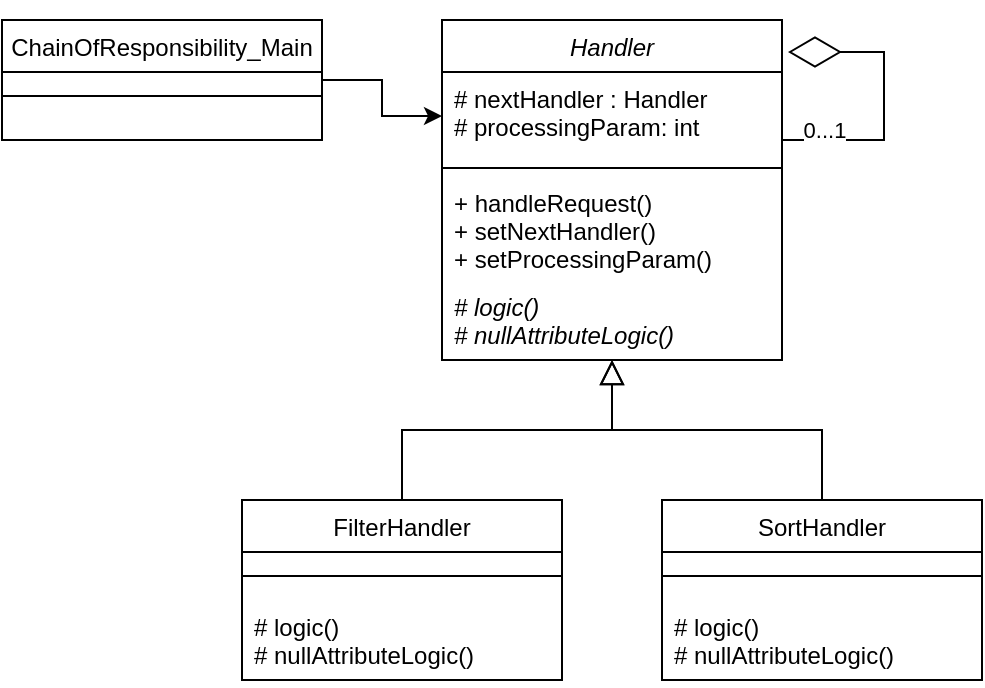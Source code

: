 <mxfile version="14.4.3" type="device" pages="11"><diagram id="A_kHXq7lGNWD3aXcwISr" name="Цепочка обязанностей/Chain of responsibility"><mxGraphModel dx="1107" dy="616" grid="1" gridSize="10" guides="1" tooltips="1" connect="1" arrows="1" fold="1" page="1" pageScale="1" pageWidth="827" pageHeight="1169" math="0" shadow="0"><root><mxCell id="xWC6QJmMU0L7cCP0p-WT-0"/><mxCell id="xWC6QJmMU0L7cCP0p-WT-1" parent="xWC6QJmMU0L7cCP0p-WT-0"/><mxCell id="xWC6QJmMU0L7cCP0p-WT-2" value="Handler" style="swimlane;fontStyle=2;align=center;verticalAlign=top;childLayout=stackLayout;horizontal=1;startSize=26;horizontalStack=0;resizeParent=1;resizeLast=0;collapsible=1;marginBottom=0;rounded=0;shadow=0;strokeWidth=1;" parent="xWC6QJmMU0L7cCP0p-WT-1" vertex="1"><mxGeometry x="389" y="80" width="170" height="170" as="geometry"><mxRectangle x="230" y="140" width="160" height="26" as="alternateBounds"/></mxGeometry></mxCell><mxCell id="xWC6QJmMU0L7cCP0p-WT-3" value="# nextHandler : Handler &#10;# processingParam: int " style="text;align=left;verticalAlign=top;spacingLeft=4;spacingRight=4;overflow=hidden;rotatable=0;points=[[0,0.5],[1,0.5]];portConstraint=eastwest;" parent="xWC6QJmMU0L7cCP0p-WT-2" vertex="1"><mxGeometry y="26" width="170" height="44" as="geometry"/></mxCell><mxCell id="xWC6QJmMU0L7cCP0p-WT-4" value="" style="line;html=1;strokeWidth=1;align=left;verticalAlign=middle;spacingTop=-1;spacingLeft=3;spacingRight=3;rotatable=0;labelPosition=right;points=[];portConstraint=eastwest;" parent="xWC6QJmMU0L7cCP0p-WT-2" vertex="1"><mxGeometry y="70" width="170" height="8" as="geometry"/></mxCell><mxCell id="xWC6QJmMU0L7cCP0p-WT-5" value="+ handleRequest()&#10;+ setNextHandler()&#10;+ setProcessingParam()&#10;" style="text;align=left;verticalAlign=top;spacingLeft=4;spacingRight=4;overflow=hidden;rotatable=0;points=[[0,0.5],[1,0.5]];portConstraint=eastwest;" parent="xWC6QJmMU0L7cCP0p-WT-2" vertex="1"><mxGeometry y="78" width="170" height="52" as="geometry"/></mxCell><mxCell id="xWC6QJmMU0L7cCP0p-WT-6" value="# logic()&#10;# nullAttributeLogic()" style="text;align=left;verticalAlign=top;spacingLeft=4;spacingRight=4;overflow=hidden;rotatable=0;points=[[0,0.5],[1,0.5]];portConstraint=eastwest;fontStyle=2" parent="xWC6QJmMU0L7cCP0p-WT-2" vertex="1"><mxGeometry y="130" width="170" height="40" as="geometry"/></mxCell><mxCell id="1MpiAk-eObb5fnX_g8LD-0" value="" style="endArrow=diamondThin;endFill=0;endSize=24;html=1;edgeStyle=elbowEdgeStyle;rounded=0;" edge="1" parent="xWC6QJmMU0L7cCP0p-WT-2" source="xWC6QJmMU0L7cCP0p-WT-3"><mxGeometry width="160" relative="1" as="geometry"><mxPoint x="191" y="60" as="sourcePoint"/><mxPoint x="173" y="16" as="targetPoint"/><Array as="points"><mxPoint x="221" y="60"/><mxPoint x="281" y="30"/></Array></mxGeometry></mxCell><mxCell id="1MpiAk-eObb5fnX_g8LD-3" value="0...1" style="edgeLabel;html=1;align=center;verticalAlign=middle;resizable=0;points=[];" vertex="1" connectable="0" parent="1MpiAk-eObb5fnX_g8LD-0"><mxGeometry x="-0.711" y="5" relative="1" as="geometry"><mxPoint as="offset"/></mxGeometry></mxCell><mxCell id="xWC6QJmMU0L7cCP0p-WT-9" value="FilterHandler" style="swimlane;fontStyle=0;align=center;verticalAlign=top;childLayout=stackLayout;horizontal=1;startSize=26;horizontalStack=0;resizeParent=1;resizeLast=0;collapsible=1;marginBottom=0;rounded=0;shadow=0;strokeWidth=1;" parent="xWC6QJmMU0L7cCP0p-WT-1" vertex="1"><mxGeometry x="289" y="320" width="160" height="90" as="geometry"><mxRectangle x="130" y="380" width="160" height="26" as="alternateBounds"/></mxGeometry></mxCell><mxCell id="xWC6QJmMU0L7cCP0p-WT-10" value="" style="line;html=1;strokeWidth=1;align=left;verticalAlign=middle;spacingTop=-1;spacingLeft=3;spacingRight=3;rotatable=0;labelPosition=right;points=[];portConstraint=eastwest;" parent="xWC6QJmMU0L7cCP0p-WT-9" vertex="1"><mxGeometry y="26" width="160" height="24" as="geometry"/></mxCell><mxCell id="xWC6QJmMU0L7cCP0p-WT-11" value="# logic()&#10;# nullAttributeLogic()" style="text;align=left;verticalAlign=top;spacingLeft=4;spacingRight=4;overflow=hidden;rotatable=0;points=[[0,0.5],[1,0.5]];portConstraint=eastwest;" parent="xWC6QJmMU0L7cCP0p-WT-9" vertex="1"><mxGeometry y="50" width="160" height="40" as="geometry"/></mxCell><mxCell id="xWC6QJmMU0L7cCP0p-WT-12" value="" style="endArrow=block;endSize=10;endFill=0;shadow=0;strokeWidth=1;rounded=0;edgeStyle=elbowEdgeStyle;elbow=vertical;" parent="xWC6QJmMU0L7cCP0p-WT-1" source="xWC6QJmMU0L7cCP0p-WT-9" target="xWC6QJmMU0L7cCP0p-WT-2" edge="1"><mxGeometry width="160" relative="1" as="geometry"><mxPoint x="369" y="163" as="sourcePoint"/><mxPoint x="369" y="163" as="targetPoint"/></mxGeometry></mxCell><mxCell id="xWC6QJmMU0L7cCP0p-WT-13" value="SortHandler" style="swimlane;fontStyle=0;align=center;verticalAlign=top;childLayout=stackLayout;horizontal=1;startSize=26;horizontalStack=0;resizeParent=1;resizeLast=0;collapsible=1;marginBottom=0;rounded=0;shadow=0;strokeWidth=1;" parent="xWC6QJmMU0L7cCP0p-WT-1" vertex="1"><mxGeometry x="499" y="320" width="160" height="90" as="geometry"><mxRectangle x="340" y="380" width="170" height="26" as="alternateBounds"/></mxGeometry></mxCell><mxCell id="xWC6QJmMU0L7cCP0p-WT-14" value="" style="line;html=1;strokeWidth=1;align=left;verticalAlign=middle;spacingTop=-1;spacingLeft=3;spacingRight=3;rotatable=0;labelPosition=right;points=[];portConstraint=eastwest;" parent="xWC6QJmMU0L7cCP0p-WT-13" vertex="1"><mxGeometry y="26" width="160" height="24" as="geometry"/></mxCell><mxCell id="xWC6QJmMU0L7cCP0p-WT-15" value="# logic()&#10;# nullAttributeLogic()" style="text;align=left;verticalAlign=top;spacingLeft=4;spacingRight=4;overflow=hidden;rotatable=0;points=[[0,0.5],[1,0.5]];portConstraint=eastwest;" parent="xWC6QJmMU0L7cCP0p-WT-13" vertex="1"><mxGeometry y="50" width="160" height="40" as="geometry"/></mxCell><mxCell id="xWC6QJmMU0L7cCP0p-WT-16" value="" style="endArrow=block;endSize=10;endFill=0;shadow=0;strokeWidth=1;rounded=0;edgeStyle=elbowEdgeStyle;elbow=vertical;" parent="xWC6QJmMU0L7cCP0p-WT-1" source="xWC6QJmMU0L7cCP0p-WT-13" target="xWC6QJmMU0L7cCP0p-WT-2" edge="1"><mxGeometry width="160" relative="1" as="geometry"><mxPoint x="379" y="333" as="sourcePoint"/><mxPoint x="479" y="231" as="targetPoint"/></mxGeometry></mxCell><mxCell id="xWC6QJmMU0L7cCP0p-WT-17" style="edgeStyle=orthogonalEdgeStyle;rounded=0;orthogonalLoop=1;jettySize=auto;html=1;entryX=0;entryY=0.5;entryDx=0;entryDy=0;" parent="xWC6QJmMU0L7cCP0p-WT-1" source="xWC6QJmMU0L7cCP0p-WT-18" target="xWC6QJmMU0L7cCP0p-WT-3" edge="1"><mxGeometry relative="1" as="geometry"/></mxCell><mxCell id="xWC6QJmMU0L7cCP0p-WT-18" value="ChainOfResponsibility_Main" style="swimlane;fontStyle=0;align=center;verticalAlign=top;childLayout=stackLayout;horizontal=1;startSize=26;horizontalStack=0;resizeParent=1;resizeLast=0;collapsible=1;marginBottom=0;rounded=0;shadow=0;strokeWidth=1;" parent="xWC6QJmMU0L7cCP0p-WT-1" vertex="1"><mxGeometry x="169" y="80" width="160" height="60" as="geometry"><mxRectangle x="130" y="380" width="160" height="26" as="alternateBounds"/></mxGeometry></mxCell><mxCell id="xWC6QJmMU0L7cCP0p-WT-19" value="" style="line;html=1;strokeWidth=1;align=left;verticalAlign=middle;spacingTop=-1;spacingLeft=3;spacingRight=3;rotatable=0;labelPosition=right;points=[];portConstraint=eastwest;" parent="xWC6QJmMU0L7cCP0p-WT-18" vertex="1"><mxGeometry y="26" width="160" height="24" as="geometry"/></mxCell></root></mxGraphModel></diagram><diagram id="xC7Bwh3i-VhdWPtLXP3A" name="Команда/Command"><mxGraphModel dx="2471" dy="725" grid="1" gridSize="10" guides="1" tooltips="1" connect="1" arrows="1" fold="1" page="1" pageScale="1" pageWidth="1169" pageHeight="827" math="0" shadow="0"><root><mxCell id="0"/><mxCell id="1" parent="0"/><mxCell id="4_Q96SK1aDanCaTI-AtU-1" value="&lt;&lt;interface&gt;&gt;&#10;Command" style="swimlane;fontStyle=2;align=center;verticalAlign=top;childLayout=stackLayout;horizontal=1;startSize=40;horizontalStack=0;resizeParent=1;resizeParentMax=0;resizeLast=0;collapsible=1;marginBottom=0;" parent="1" vertex="1"><mxGeometry x="-544" y="40" width="120" height="74" as="geometry"/></mxCell><mxCell id="4_Q96SK1aDanCaTI-AtU-3" value="" style="line;strokeWidth=1;fillColor=none;align=left;verticalAlign=middle;spacingTop=-1;spacingLeft=3;spacingRight=3;rotatable=0;labelPosition=right;points=[];portConstraint=eastwest;" parent="4_Q96SK1aDanCaTI-AtU-1" vertex="1"><mxGeometry y="40" width="120" height="8" as="geometry"/></mxCell><mxCell id="4_Q96SK1aDanCaTI-AtU-4" value="+ execute()" style="text;strokeColor=none;fillColor=none;align=left;verticalAlign=top;spacingLeft=4;spacingRight=4;overflow=hidden;rotatable=0;points=[[0,0.5],[1,0.5]];portConstraint=eastwest;" parent="4_Q96SK1aDanCaTI-AtU-1" vertex="1"><mxGeometry y="48" width="120" height="26" as="geometry"/></mxCell><mxCell id="4_Q96SK1aDanCaTI-AtU-5" value="ClearCommand" style="swimlane;fontStyle=1;align=center;verticalAlign=top;childLayout=stackLayout;horizontal=1;startSize=26;horizontalStack=0;resizeParent=1;resizeParentMax=0;resizeLast=0;collapsible=1;marginBottom=0;" parent="1" vertex="1"><mxGeometry x="-784" y="180" width="120" height="86" as="geometry"/></mxCell><mxCell id="4_Q96SK1aDanCaTI-AtU-6" value="- handler: ListHandler" style="text;strokeColor=none;fillColor=none;align=left;verticalAlign=top;spacingLeft=4;spacingRight=4;overflow=hidden;rotatable=0;points=[[0,0.5],[1,0.5]];portConstraint=eastwest;" parent="4_Q96SK1aDanCaTI-AtU-5" vertex="1"><mxGeometry y="26" width="120" height="26" as="geometry"/></mxCell><mxCell id="4_Q96SK1aDanCaTI-AtU-7" value="" style="line;strokeWidth=1;fillColor=none;align=left;verticalAlign=middle;spacingTop=-1;spacingLeft=3;spacingRight=3;rotatable=0;labelPosition=right;points=[];portConstraint=eastwest;" parent="4_Q96SK1aDanCaTI-AtU-5" vertex="1"><mxGeometry y="52" width="120" height="8" as="geometry"/></mxCell><mxCell id="4_Q96SK1aDanCaTI-AtU-8" value="+ execute()" style="text;strokeColor=none;fillColor=none;align=left;verticalAlign=top;spacingLeft=4;spacingRight=4;overflow=hidden;rotatable=0;points=[[0,0.5],[1,0.5]];portConstraint=eastwest;" parent="4_Q96SK1aDanCaTI-AtU-5" vertex="1"><mxGeometry y="60" width="120" height="26" as="geometry"/></mxCell><mxCell id="4_Q96SK1aDanCaTI-AtU-9" value="AddCommand" style="swimlane;fontStyle=1;align=center;verticalAlign=top;childLayout=stackLayout;horizontal=1;startSize=26;horizontalStack=0;resizeParent=1;resizeParentMax=0;resizeLast=0;collapsible=1;marginBottom=0;" parent="1" vertex="1"><mxGeometry x="-624" y="180" width="120" height="86" as="geometry"/></mxCell><mxCell id="4_Q96SK1aDanCaTI-AtU-10" value="- handler: ListHandler" style="text;strokeColor=none;fillColor=none;align=left;verticalAlign=top;spacingLeft=4;spacingRight=4;overflow=hidden;rotatable=0;points=[[0,0.5],[1,0.5]];portConstraint=eastwest;" parent="4_Q96SK1aDanCaTI-AtU-9" vertex="1"><mxGeometry y="26" width="120" height="26" as="geometry"/></mxCell><mxCell id="4_Q96SK1aDanCaTI-AtU-11" value="" style="line;strokeWidth=1;fillColor=none;align=left;verticalAlign=middle;spacingTop=-1;spacingLeft=3;spacingRight=3;rotatable=0;labelPosition=right;points=[];portConstraint=eastwest;" parent="4_Q96SK1aDanCaTI-AtU-9" vertex="1"><mxGeometry y="52" width="120" height="8" as="geometry"/></mxCell><mxCell id="4_Q96SK1aDanCaTI-AtU-12" value="+ execute()" style="text;strokeColor=none;fillColor=none;align=left;verticalAlign=top;spacingLeft=4;spacingRight=4;overflow=hidden;rotatable=0;points=[[0,0.5],[1,0.5]];portConstraint=eastwest;" parent="4_Q96SK1aDanCaTI-AtU-9" vertex="1"><mxGeometry y="60" width="120" height="26" as="geometry"/></mxCell><mxCell id="4_Q96SK1aDanCaTI-AtU-13" value="SubtractCommand" style="swimlane;fontStyle=1;align=center;verticalAlign=top;childLayout=stackLayout;horizontal=1;startSize=26;horizontalStack=0;resizeParent=1;resizeParentMax=0;resizeLast=0;collapsible=1;marginBottom=0;" parent="1" vertex="1"><mxGeometry x="-464" y="180" width="120" height="86" as="geometry"/></mxCell><mxCell id="4_Q96SK1aDanCaTI-AtU-14" value="- handler: ListHandler" style="text;strokeColor=none;fillColor=none;align=left;verticalAlign=top;spacingLeft=4;spacingRight=4;overflow=hidden;rotatable=0;points=[[0,0.5],[1,0.5]];portConstraint=eastwest;" parent="4_Q96SK1aDanCaTI-AtU-13" vertex="1"><mxGeometry y="26" width="120" height="26" as="geometry"/></mxCell><mxCell id="4_Q96SK1aDanCaTI-AtU-15" value="" style="line;strokeWidth=1;fillColor=none;align=left;verticalAlign=middle;spacingTop=-1;spacingLeft=3;spacingRight=3;rotatable=0;labelPosition=right;points=[];portConstraint=eastwest;" parent="4_Q96SK1aDanCaTI-AtU-13" vertex="1"><mxGeometry y="52" width="120" height="8" as="geometry"/></mxCell><mxCell id="4_Q96SK1aDanCaTI-AtU-16" value="+ execute()" style="text;strokeColor=none;fillColor=none;align=left;verticalAlign=top;spacingLeft=4;spacingRight=4;overflow=hidden;rotatable=0;points=[[0,0.5],[1,0.5]];portConstraint=eastwest;" parent="4_Q96SK1aDanCaTI-AtU-13" vertex="1"><mxGeometry y="60" width="120" height="26" as="geometry"/></mxCell><mxCell id="4_Q96SK1aDanCaTI-AtU-17" value="MultiplyCommand" style="swimlane;fontStyle=1;align=center;verticalAlign=top;childLayout=stackLayout;horizontal=1;startSize=26;horizontalStack=0;resizeParent=1;resizeParentMax=0;resizeLast=0;collapsible=1;marginBottom=0;" parent="1" vertex="1"><mxGeometry x="-304" y="180" width="120" height="86" as="geometry"/></mxCell><mxCell id="4_Q96SK1aDanCaTI-AtU-18" value="- handler: ListHandler" style="text;strokeColor=none;fillColor=none;align=left;verticalAlign=top;spacingLeft=4;spacingRight=4;overflow=hidden;rotatable=0;points=[[0,0.5],[1,0.5]];portConstraint=eastwest;" parent="4_Q96SK1aDanCaTI-AtU-17" vertex="1"><mxGeometry y="26" width="120" height="26" as="geometry"/></mxCell><mxCell id="4_Q96SK1aDanCaTI-AtU-19" value="" style="line;strokeWidth=1;fillColor=none;align=left;verticalAlign=middle;spacingTop=-1;spacingLeft=3;spacingRight=3;rotatable=0;labelPosition=right;points=[];portConstraint=eastwest;" parent="4_Q96SK1aDanCaTI-AtU-17" vertex="1"><mxGeometry y="52" width="120" height="8" as="geometry"/></mxCell><mxCell id="4_Q96SK1aDanCaTI-AtU-20" value="+ execute()" style="text;strokeColor=none;fillColor=none;align=left;verticalAlign=top;spacingLeft=4;spacingRight=4;overflow=hidden;rotatable=0;points=[[0,0.5],[1,0.5]];portConstraint=eastwest;" parent="4_Q96SK1aDanCaTI-AtU-17" vertex="1"><mxGeometry y="60" width="120" height="26" as="geometry"/></mxCell><mxCell id="4_Q96SK1aDanCaTI-AtU-21" value="DivideCommand" style="swimlane;fontStyle=1;align=center;verticalAlign=top;childLayout=stackLayout;horizontal=1;startSize=26;horizontalStack=0;resizeParent=1;resizeParentMax=0;resizeLast=0;collapsible=1;marginBottom=0;" parent="1" vertex="1"><mxGeometry x="-144" y="180" width="120" height="86" as="geometry"><mxRectangle x="640" y="180" width="130" height="26" as="alternateBounds"/></mxGeometry></mxCell><mxCell id="4_Q96SK1aDanCaTI-AtU-22" value="- handler: ListHandler" style="text;strokeColor=none;fillColor=none;align=left;verticalAlign=top;spacingLeft=4;spacingRight=4;overflow=hidden;rotatable=0;points=[[0,0.5],[1,0.5]];portConstraint=eastwest;" parent="4_Q96SK1aDanCaTI-AtU-21" vertex="1"><mxGeometry y="26" width="120" height="26" as="geometry"/></mxCell><mxCell id="4_Q96SK1aDanCaTI-AtU-23" value="" style="line;strokeWidth=1;fillColor=none;align=left;verticalAlign=middle;spacingTop=-1;spacingLeft=3;spacingRight=3;rotatable=0;labelPosition=right;points=[];portConstraint=eastwest;" parent="4_Q96SK1aDanCaTI-AtU-21" vertex="1"><mxGeometry y="52" width="120" height="8" as="geometry"/></mxCell><mxCell id="4_Q96SK1aDanCaTI-AtU-24" value="+ execute()" style="text;strokeColor=none;fillColor=none;align=left;verticalAlign=top;spacingLeft=4;spacingRight=4;overflow=hidden;rotatable=0;points=[[0,0.5],[1,0.5]];portConstraint=eastwest;" parent="4_Q96SK1aDanCaTI-AtU-21" vertex="1"><mxGeometry y="60" width="120" height="26" as="geometry"/></mxCell><mxCell id="4_Q96SK1aDanCaTI-AtU-25" value="InitiateCommand" style="swimlane;fontStyle=1;align=center;verticalAlign=top;childLayout=stackLayout;horizontal=1;startSize=26;horizontalStack=0;resizeParent=1;resizeParentMax=0;resizeLast=0;collapsible=1;marginBottom=0;" parent="1" vertex="1"><mxGeometry x="-944" y="180" width="120" height="86" as="geometry"/></mxCell><mxCell id="4_Q96SK1aDanCaTI-AtU-26" value="- handler: ListHandler" style="text;strokeColor=none;fillColor=none;align=left;verticalAlign=top;spacingLeft=4;spacingRight=4;overflow=hidden;rotatable=0;points=[[0,0.5],[1,0.5]];portConstraint=eastwest;" parent="4_Q96SK1aDanCaTI-AtU-25" vertex="1"><mxGeometry y="26" width="120" height="26" as="geometry"/></mxCell><mxCell id="4_Q96SK1aDanCaTI-AtU-27" value="" style="line;strokeWidth=1;fillColor=none;align=left;verticalAlign=middle;spacingTop=-1;spacingLeft=3;spacingRight=3;rotatable=0;labelPosition=right;points=[];portConstraint=eastwest;" parent="4_Q96SK1aDanCaTI-AtU-25" vertex="1"><mxGeometry y="52" width="120" height="8" as="geometry"/></mxCell><mxCell id="4_Q96SK1aDanCaTI-AtU-28" value="+ execute()" style="text;strokeColor=none;fillColor=none;align=left;verticalAlign=top;spacingLeft=4;spacingRight=4;overflow=hidden;rotatable=0;points=[[0,0.5],[1,0.5]];portConstraint=eastwest;" parent="4_Q96SK1aDanCaTI-AtU-25" vertex="1"><mxGeometry y="60" width="120" height="26" as="geometry"/></mxCell><mxCell id="4_Q96SK1aDanCaTI-AtU-29" value="" style="endArrow=block;dashed=1;endFill=0;endSize=12;html=1;exitX=0.5;exitY=0;exitDx=0;exitDy=0;entryX=0.535;entryY=1.046;entryDx=0;entryDy=0;entryPerimeter=0;edgeStyle=elbowEdgeStyle;elbow=vertical;rounded=0;" parent="1" source="4_Q96SK1aDanCaTI-AtU-9" target="4_Q96SK1aDanCaTI-AtU-4" edge="1"><mxGeometry width="160" relative="1" as="geometry"><mxPoint x="-524" y="170" as="sourcePoint"/><mxPoint x="-364" y="170" as="targetPoint"/></mxGeometry></mxCell><mxCell id="4_Q96SK1aDanCaTI-AtU-30" value="" style="endArrow=block;dashed=1;endFill=0;endSize=12;html=1;exitX=0.5;exitY=0;exitDx=0;exitDy=0;entryX=0.535;entryY=1.046;entryDx=0;entryDy=0;entryPerimeter=0;edgeStyle=elbowEdgeStyle;elbow=vertical;rounded=0;" parent="1" source="4_Q96SK1aDanCaTI-AtU-5" target="4_Q96SK1aDanCaTI-AtU-4" edge="1"><mxGeometry width="160" relative="1" as="geometry"><mxPoint x="-524" y="170" as="sourcePoint"/><mxPoint x="-364" y="170" as="targetPoint"/></mxGeometry></mxCell><mxCell id="4_Q96SK1aDanCaTI-AtU-31" value="" style="endArrow=block;dashed=1;endFill=0;endSize=12;html=1;exitX=0.5;exitY=0;exitDx=0;exitDy=0;entryX=0.535;entryY=1.046;entryDx=0;entryDy=0;entryPerimeter=0;edgeStyle=elbowEdgeStyle;elbow=vertical;rounded=0;" parent="1" source="4_Q96SK1aDanCaTI-AtU-25" target="4_Q96SK1aDanCaTI-AtU-4" edge="1"><mxGeometry width="160" relative="1" as="geometry"><mxPoint x="-524" y="170" as="sourcePoint"/><mxPoint x="-364" y="170" as="targetPoint"/></mxGeometry></mxCell><mxCell id="4_Q96SK1aDanCaTI-AtU-32" value="" style="endArrow=block;dashed=1;endFill=0;endSize=12;html=1;exitX=0.5;exitY=0;exitDx=0;exitDy=0;entryX=0.535;entryY=1.046;entryDx=0;entryDy=0;entryPerimeter=0;edgeStyle=elbowEdgeStyle;elbow=vertical;rounded=0;" parent="1" source="4_Q96SK1aDanCaTI-AtU-13" target="4_Q96SK1aDanCaTI-AtU-4" edge="1"><mxGeometry width="160" relative="1" as="geometry"><mxPoint x="-524" y="170" as="sourcePoint"/><mxPoint x="-364" y="170" as="targetPoint"/></mxGeometry></mxCell><mxCell id="4_Q96SK1aDanCaTI-AtU-33" value="" style="endArrow=block;dashed=1;endFill=0;endSize=12;html=1;exitX=0.5;exitY=0;exitDx=0;exitDy=0;entryX=0.535;entryY=1.046;entryDx=0;entryDy=0;entryPerimeter=0;edgeStyle=elbowEdgeStyle;elbow=vertical;rounded=0;" parent="1" source="4_Q96SK1aDanCaTI-AtU-17" target="4_Q96SK1aDanCaTI-AtU-4" edge="1"><mxGeometry width="160" relative="1" as="geometry"><mxPoint x="-524" y="170" as="sourcePoint"/><mxPoint x="-364" y="170" as="targetPoint"/></mxGeometry></mxCell><mxCell id="4_Q96SK1aDanCaTI-AtU-34" value="" style="endArrow=block;dashed=1;endFill=0;endSize=12;html=1;exitX=0.5;exitY=0;exitDx=0;exitDy=0;entryX=0.535;entryY=1.046;entryDx=0;entryDy=0;entryPerimeter=0;edgeStyle=elbowEdgeStyle;elbow=vertical;rounded=0;" parent="1" source="4_Q96SK1aDanCaTI-AtU-21" target="4_Q96SK1aDanCaTI-AtU-4" edge="1"><mxGeometry width="160" relative="1" as="geometry"><mxPoint x="-524" y="170" as="sourcePoint"/><mxPoint x="-364" y="170" as="targetPoint"/></mxGeometry></mxCell><mxCell id="4_Q96SK1aDanCaTI-AtU-35" value="CommandsController" style="swimlane;fontStyle=1;align=center;verticalAlign=top;childLayout=stackLayout;horizontal=1;startSize=26;horizontalStack=0;resizeParent=1;resizeParentMax=0;resizeLast=0;collapsible=1;marginBottom=0;" parent="1" vertex="1"><mxGeometry x="-1144" y="40" width="160" height="320" as="geometry"/></mxCell><mxCell id="4_Q96SK1aDanCaTI-AtU-36" value="- history: List&lt;String&gt;&#10;- donePointer : int&#10;- undonePointer: int&#10;- initiate: Command&#10;- clear: Command&#10;- add: Command&#10;- subtract: Command&#10;- multiply: Command&#10;- divide: Command" style="text;strokeColor=none;fillColor=none;align=left;verticalAlign=top;spacingLeft=4;spacingRight=4;overflow=hidden;rotatable=0;points=[[0,0.5],[1,0.5]];portConstraint=eastwest;" parent="4_Q96SK1aDanCaTI-AtU-35" vertex="1"><mxGeometry y="26" width="160" height="164" as="geometry"/></mxCell><mxCell id="4_Q96SK1aDanCaTI-AtU-37" value="" style="line;strokeWidth=1;fillColor=none;align=left;verticalAlign=middle;spacingTop=-1;spacingLeft=3;spacingRight=3;rotatable=0;labelPosition=right;points=[];portConstraint=eastwest;" parent="4_Q96SK1aDanCaTI-AtU-35" vertex="1"><mxGeometry y="190" width="160" height="8" as="geometry"/></mxCell><mxCell id="4_Q96SK1aDanCaTI-AtU-38" value="- initiateList()&#10;- clearList()&#10;- add:ToList()&#10;- subtractFromList()&#10;- multiplyList()&#10;- divideList()&#10;- undo()&#10;- redo()" style="text;strokeColor=none;fillColor=none;align=left;verticalAlign=top;spacingLeft=4;spacingRight=4;overflow=hidden;rotatable=0;points=[[0,0.5],[1,0.5]];portConstraint=eastwest;" parent="4_Q96SK1aDanCaTI-AtU-35" vertex="1"><mxGeometry y="198" width="160" height="122" as="geometry"/></mxCell><mxCell id="4_Q96SK1aDanCaTI-AtU-58" style="edgeStyle=elbowEdgeStyle;rounded=0;orthogonalLoop=1;jettySize=auto;elbow=vertical;html=1;entryX=0.496;entryY=1.02;entryDx=0;entryDy=0;entryPerimeter=0;strokeColor=#000000;" parent="1" source="4_Q96SK1aDanCaTI-AtU-39" target="4_Q96SK1aDanCaTI-AtU-38" edge="1"><mxGeometry relative="1" as="geometry"/></mxCell><mxCell id="4_Q96SK1aDanCaTI-AtU-68" style="edgeStyle=elbowEdgeStyle;rounded=0;orthogonalLoop=1;jettySize=auto;elbow=vertical;html=1;strokeColor=#000000;" parent="1" source="4_Q96SK1aDanCaTI-AtU-39" target="4_Q96SK1aDanCaTI-AtU-43" edge="1"><mxGeometry relative="1" as="geometry"><Array as="points"><mxPoint x="-834" y="520"/><mxPoint x="-824" y="570"/></Array></mxGeometry></mxCell><mxCell id="4_Q96SK1aDanCaTI-AtU-39" value="Command_Main" style="swimlane;fontStyle=1;align=center;verticalAlign=top;childLayout=stackLayout;horizontal=1;startSize=26;horizontalStack=0;resizeParent=1;resizeParentMax=0;resizeLast=0;collapsible=1;marginBottom=0;" parent="1" vertex="1"><mxGeometry x="-1144" y="400" width="160" height="60" as="geometry"/></mxCell><mxCell id="4_Q96SK1aDanCaTI-AtU-41" value="" style="line;strokeWidth=1;fillColor=none;align=left;verticalAlign=middle;spacingTop=-1;spacingLeft=3;spacingRight=3;rotatable=0;labelPosition=right;points=[];portConstraint=eastwest;" parent="4_Q96SK1aDanCaTI-AtU-39" vertex="1"><mxGeometry y="26" width="160" height="34" as="geometry"/></mxCell><mxCell id="4_Q96SK1aDanCaTI-AtU-43" value="ListHandler" style="swimlane;fontStyle=1;align=center;verticalAlign=top;childLayout=stackLayout;horizontal=1;startSize=26;horizontalStack=0;resizeParent=1;resizeParentMax=0;resizeLast=0;collapsible=1;marginBottom=0;" parent="1" vertex="1"><mxGeometry x="-564" y="460" width="160" height="160" as="geometry"/></mxCell><mxCell id="4_Q96SK1aDanCaTI-AtU-44" value="- list: List&lt;Double&gt;&#10;" style="text;strokeColor=none;fillColor=none;align=left;verticalAlign=top;spacingLeft=4;spacingRight=4;overflow=hidden;rotatable=0;points=[[0,0.5],[1,0.5]];portConstraint=eastwest;" parent="4_Q96SK1aDanCaTI-AtU-43" vertex="1"><mxGeometry y="26" width="160" height="26" as="geometry"/></mxCell><mxCell id="4_Q96SK1aDanCaTI-AtU-45" value="" style="line;strokeWidth=1;fillColor=none;align=left;verticalAlign=middle;spacingTop=-1;spacingLeft=3;spacingRight=3;rotatable=0;labelPosition=right;points=[];portConstraint=eastwest;" parent="4_Q96SK1aDanCaTI-AtU-43" vertex="1"><mxGeometry y="52" width="160" height="8" as="geometry"/></mxCell><mxCell id="4_Q96SK1aDanCaTI-AtU-46" value="+ initiate()&#10;+ clear()&#10;+ add()&#10;+ subtract()&#10;+ multiply()&#10;+ divide()" style="text;strokeColor=none;fillColor=none;align=left;verticalAlign=top;spacingLeft=4;spacingRight=4;overflow=hidden;rotatable=0;points=[[0,0.5],[1,0.5]];portConstraint=eastwest;" parent="4_Q96SK1aDanCaTI-AtU-43" vertex="1"><mxGeometry y="60" width="160" height="100" as="geometry"/></mxCell><mxCell id="4_Q96SK1aDanCaTI-AtU-47" value="" style="endArrow=diamondThin;endFill=0;endSize=24;html=1;strokeColor=#000000;edgeStyle=elbowEdgeStyle;rounded=0;" parent="1" source="4_Q96SK1aDanCaTI-AtU-1" target="4_Q96SK1aDanCaTI-AtU-35" edge="1"><mxGeometry width="160" relative="1" as="geometry"><mxPoint x="-774" y="360" as="sourcePoint"/><mxPoint x="-614" y="360" as="targetPoint"/><Array as="points"><mxPoint x="-934" y="110"/></Array></mxGeometry></mxCell><mxCell id="4_Q96SK1aDanCaTI-AtU-59" value="" style="endArrow=diamondThin;endFill=0;endSize=24;html=1;strokeColor=#000000;exitX=0.5;exitY=0;exitDx=0;exitDy=0;rounded=0;edgeStyle=elbowEdgeStyle;elbow=vertical;" parent="1" source="4_Q96SK1aDanCaTI-AtU-43" target="4_Q96SK1aDanCaTI-AtU-28" edge="1"><mxGeometry width="160" relative="1" as="geometry"><mxPoint x="-874" y="350" as="sourcePoint"/><mxPoint x="-714" y="350" as="targetPoint"/></mxGeometry></mxCell><mxCell id="4_Q96SK1aDanCaTI-AtU-62" value="" style="endArrow=diamondThin;endFill=0;endSize=24;html=1;strokeColor=#000000;exitX=0.5;exitY=0;exitDx=0;exitDy=0;rounded=0;edgeStyle=elbowEdgeStyle;elbow=vertical;" parent="1" source="4_Q96SK1aDanCaTI-AtU-43" target="4_Q96SK1aDanCaTI-AtU-5" edge="1"><mxGeometry width="160" relative="1" as="geometry"><mxPoint x="-874" y="350" as="sourcePoint"/><mxPoint x="-714" y="350" as="targetPoint"/></mxGeometry></mxCell><mxCell id="4_Q96SK1aDanCaTI-AtU-63" value="" style="endArrow=diamondThin;endFill=0;endSize=24;html=1;strokeColor=#000000;exitX=0.5;exitY=0;exitDx=0;exitDy=0;rounded=0;edgeStyle=elbowEdgeStyle;elbow=vertical;" parent="1" source="4_Q96SK1aDanCaTI-AtU-43" target="4_Q96SK1aDanCaTI-AtU-9" edge="1"><mxGeometry width="160" relative="1" as="geometry"><mxPoint x="-874" y="350" as="sourcePoint"/><mxPoint x="-714" y="350" as="targetPoint"/></mxGeometry></mxCell><mxCell id="4_Q96SK1aDanCaTI-AtU-64" value="" style="endArrow=diamondThin;endFill=0;endSize=24;html=1;strokeColor=#000000;exitX=0.5;exitY=0;exitDx=0;exitDy=0;rounded=0;edgeStyle=elbowEdgeStyle;elbow=vertical;" parent="1" source="4_Q96SK1aDanCaTI-AtU-43" target="4_Q96SK1aDanCaTI-AtU-13" edge="1"><mxGeometry width="160" relative="1" as="geometry"><mxPoint x="-874" y="350" as="sourcePoint"/><mxPoint x="-714" y="350" as="targetPoint"/></mxGeometry></mxCell><mxCell id="4_Q96SK1aDanCaTI-AtU-65" value="" style="endArrow=diamondThin;endFill=0;endSize=24;html=1;strokeColor=#000000;exitX=0.5;exitY=0;exitDx=0;exitDy=0;rounded=0;edgeStyle=elbowEdgeStyle;elbow=vertical;" parent="1" source="4_Q96SK1aDanCaTI-AtU-43" target="4_Q96SK1aDanCaTI-AtU-17" edge="1"><mxGeometry width="160" relative="1" as="geometry"><mxPoint x="-874" y="350" as="sourcePoint"/><mxPoint x="-714" y="350" as="targetPoint"/></mxGeometry></mxCell><mxCell id="4_Q96SK1aDanCaTI-AtU-66" value="" style="endArrow=diamondThin;endFill=0;endSize=24;html=1;strokeColor=#000000;exitX=0.5;exitY=0;exitDx=0;exitDy=0;rounded=0;edgeStyle=elbowEdgeStyle;elbow=vertical;" parent="1" source="4_Q96SK1aDanCaTI-AtU-43" target="4_Q96SK1aDanCaTI-AtU-21" edge="1"><mxGeometry width="160" relative="1" as="geometry"><mxPoint x="-874" y="350" as="sourcePoint"/><mxPoint x="-714" y="350" as="targetPoint"/></mxGeometry></mxCell><mxCell id="4_Q96SK1aDanCaTI-AtU-70" value="" style="endArrow=block;dashed=1;endFill=0;endSize=12;html=1;strokeColor=#000000;entryX=0.361;entryY=1.154;entryDx=0;entryDy=0;entryPerimeter=0;rounded=0;edgeStyle=elbowEdgeStyle;elbow=vertical;" parent="1" source="4_Q96SK1aDanCaTI-AtU-39" target="4_Q96SK1aDanCaTI-AtU-28" edge="1"><mxGeometry width="160" relative="1" as="geometry"><mxPoint x="-834" y="420" as="sourcePoint"/><mxPoint x="-674" y="420" as="targetPoint"/><Array as="points"><mxPoint x="-964" y="435"/></Array></mxGeometry></mxCell><mxCell id="4_Q96SK1aDanCaTI-AtU-71" value="" style="endArrow=block;dashed=1;endFill=0;endSize=12;html=1;strokeColor=#000000;entryX=0.25;entryY=1;entryDx=0;entryDy=0;rounded=0;edgeStyle=elbowEdgeStyle;elbow=vertical;" parent="1" source="4_Q96SK1aDanCaTI-AtU-39" target="4_Q96SK1aDanCaTI-AtU-5" edge="1"><mxGeometry width="160" relative="1" as="geometry"><mxPoint x="-834" y="420" as="sourcePoint"/><mxPoint x="-674" y="420" as="targetPoint"/><Array as="points"><mxPoint x="-874" y="435"/></Array></mxGeometry></mxCell><mxCell id="4_Q96SK1aDanCaTI-AtU-72" value="" style="endArrow=block;dashed=1;endFill=0;endSize=12;html=1;strokeColor=#000000;entryX=0.217;entryY=1.103;entryDx=0;entryDy=0;rounded=0;edgeStyle=elbowEdgeStyle;elbow=vertical;entryPerimeter=0;" parent="1" source="4_Q96SK1aDanCaTI-AtU-39" target="4_Q96SK1aDanCaTI-AtU-12" edge="1"><mxGeometry width="160" relative="1" as="geometry"><mxPoint x="-834" y="420" as="sourcePoint"/><mxPoint x="-674" y="420" as="targetPoint"/><Array as="points"><mxPoint x="-814" y="435"/></Array></mxGeometry></mxCell><mxCell id="4_Q96SK1aDanCaTI-AtU-73" value="" style="endArrow=block;dashed=1;endFill=0;endSize=12;html=1;strokeColor=#000000;entryX=0.249;entryY=1.17;entryDx=0;entryDy=0;rounded=0;edgeStyle=elbowEdgeStyle;elbow=vertical;entryPerimeter=0;" parent="1" source="4_Q96SK1aDanCaTI-AtU-39" target="4_Q96SK1aDanCaTI-AtU-16" edge="1"><mxGeometry width="160" relative="1" as="geometry"><mxPoint x="-834" y="420" as="sourcePoint"/><mxPoint x="-674" y="420" as="targetPoint"/><Array as="points"><mxPoint x="-714" y="435"/></Array></mxGeometry></mxCell><mxCell id="4_Q96SK1aDanCaTI-AtU-74" value="" style="endArrow=block;dashed=1;endFill=0;endSize=12;html=1;strokeColor=#000000;entryX=0.182;entryY=1.146;entryDx=0;entryDy=0;rounded=0;edgeStyle=elbowEdgeStyle;elbow=vertical;entryPerimeter=0;" parent="1" source="4_Q96SK1aDanCaTI-AtU-39" target="4_Q96SK1aDanCaTI-AtU-20" edge="1"><mxGeometry width="160" relative="1" as="geometry"><mxPoint x="-834" y="420" as="sourcePoint"/><mxPoint x="-674" y="420" as="targetPoint"/><Array as="points"><mxPoint x="-654" y="435"/></Array></mxGeometry></mxCell><mxCell id="4_Q96SK1aDanCaTI-AtU-75" value="" style="endArrow=block;dashed=1;endFill=0;endSize=12;html=1;strokeColor=#000000;entryX=0.202;entryY=1.238;entryDx=0;entryDy=0;rounded=0;edgeStyle=elbowEdgeStyle;elbow=vertical;entryPerimeter=0;" parent="1" source="4_Q96SK1aDanCaTI-AtU-39" target="4_Q96SK1aDanCaTI-AtU-24" edge="1"><mxGeometry width="160" relative="1" as="geometry"><mxPoint x="-834" y="420" as="sourcePoint"/><mxPoint x="-674" y="420" as="targetPoint"/><Array as="points"><mxPoint x="-584" y="435"/></Array></mxGeometry></mxCell></root></mxGraphModel></diagram><diagram id="tL8w2kD2xYVbjw1iTk_1" name="Интерпретатор/Interpreter"><mxGraphModel dx="1107" dy="616" grid="1" gridSize="10" guides="1" tooltips="1" connect="1" arrows="1" fold="1" page="1" pageScale="1" pageWidth="827" pageHeight="1169" math="0" shadow="0"><root><mxCell id="zkM-yGBSzhsKmq27IDN9-0"/><mxCell id="zkM-yGBSzhsKmq27IDN9-1" parent="zkM-yGBSzhsKmq27IDN9-0"/><mxCell id="zkM-yGBSzhsKmq27IDN9-2" value="&lt;&lt;interface&gt;&gt;&#10;Expression" style="swimlane;fontStyle=2;align=center;verticalAlign=top;childLayout=stackLayout;horizontal=1;startSize=40;horizontalStack=0;resizeParent=1;resizeParentMax=0;resizeLast=0;collapsible=1;marginBottom=0;" parent="zkM-yGBSzhsKmq27IDN9-1" vertex="1"><mxGeometry x="574" y="120" width="160" height="84" as="geometry"/></mxCell><mxCell id="zkM-yGBSzhsKmq27IDN9-3" value=" " style="text;strokeColor=none;fillColor=none;align=left;verticalAlign=top;spacingLeft=4;spacingRight=4;overflow=hidden;rotatable=0;points=[[0,0.5],[1,0.5]];portConstraint=eastwest;" parent="zkM-yGBSzhsKmq27IDN9-2" vertex="1"><mxGeometry y="40" width="160" height="10" as="geometry"/></mxCell><mxCell id="zkM-yGBSzhsKmq27IDN9-4" value="" style="line;strokeWidth=1;fillColor=none;align=left;verticalAlign=middle;spacingTop=-1;spacingLeft=3;spacingRight=3;rotatable=0;labelPosition=right;points=[];portConstraint=eastwest;" parent="zkM-yGBSzhsKmq27IDN9-2" vertex="1"><mxGeometry y="50" width="160" height="8" as="geometry"/></mxCell><mxCell id="zkM-yGBSzhsKmq27IDN9-5" value="+ interpret(Context)" style="text;strokeColor=none;fillColor=none;align=left;verticalAlign=top;spacingLeft=4;spacingRight=4;overflow=hidden;rotatable=0;points=[[0,0.5],[1,0.5]];portConstraint=eastwest;" parent="zkM-yGBSzhsKmq27IDN9-2" vertex="1"><mxGeometry y="58" width="160" height="26" as="geometry"/></mxCell><mxCell id="zkM-yGBSzhsKmq27IDN9-6" value="LettersOnlyExpression" style="swimlane;fontStyle=1;align=center;verticalAlign=top;childLayout=stackLayout;horizontal=1;startSize=26;horizontalStack=0;resizeParent=1;resizeParentMax=0;resizeLast=0;collapsible=1;marginBottom=0;" parent="zkM-yGBSzhsKmq27IDN9-1" vertex="1"><mxGeometry x="174" y="280" width="160" height="86" as="geometry"/></mxCell><mxCell id="zkM-yGBSzhsKmq27IDN9-7" value="- string: String" style="text;strokeColor=none;fillColor=none;align=left;verticalAlign=top;spacingLeft=4;spacingRight=4;overflow=hidden;rotatable=0;points=[[0,0.5],[1,0.5]];portConstraint=eastwest;" parent="zkM-yGBSzhsKmq27IDN9-6" vertex="1"><mxGeometry y="26" width="160" height="26" as="geometry"/></mxCell><mxCell id="zkM-yGBSzhsKmq27IDN9-8" value="" style="line;strokeWidth=1;fillColor=none;align=left;verticalAlign=middle;spacingTop=-1;spacingLeft=3;spacingRight=3;rotatable=0;labelPosition=right;points=[];portConstraint=eastwest;" parent="zkM-yGBSzhsKmq27IDN9-6" vertex="1"><mxGeometry y="52" width="160" height="8" as="geometry"/></mxCell><mxCell id="zkM-yGBSzhsKmq27IDN9-9" value="+ interpret(Context)" style="text;strokeColor=none;fillColor=none;align=left;verticalAlign=top;spacingLeft=4;spacingRight=4;overflow=hidden;rotatable=0;points=[[0,0.5],[1,0.5]];portConstraint=eastwest;" parent="zkM-yGBSzhsKmq27IDN9-6" vertex="1"><mxGeometry y="60" width="160" height="26" as="geometry"/></mxCell><mxCell id="zkM-yGBSzhsKmq27IDN9-10" value="NoConsonantsExpression" style="swimlane;fontStyle=1;align=center;verticalAlign=top;childLayout=stackLayout;horizontal=1;startSize=26;horizontalStack=0;resizeParent=1;resizeParentMax=0;resizeLast=0;collapsible=1;marginBottom=0;" parent="zkM-yGBSzhsKmq27IDN9-1" vertex="1"><mxGeometry x="374" y="280" width="160" height="86" as="geometry"/></mxCell><mxCell id="zkM-yGBSzhsKmq27IDN9-11" value="- string: String" style="text;strokeColor=none;fillColor=none;align=left;verticalAlign=top;spacingLeft=4;spacingRight=4;overflow=hidden;rotatable=0;points=[[0,0.5],[1,0.5]];portConstraint=eastwest;" parent="zkM-yGBSzhsKmq27IDN9-10" vertex="1"><mxGeometry y="26" width="160" height="26" as="geometry"/></mxCell><mxCell id="zkM-yGBSzhsKmq27IDN9-12" value="" style="line;strokeWidth=1;fillColor=none;align=left;verticalAlign=middle;spacingTop=-1;spacingLeft=3;spacingRight=3;rotatable=0;labelPosition=right;points=[];portConstraint=eastwest;" parent="zkM-yGBSzhsKmq27IDN9-10" vertex="1"><mxGeometry y="52" width="160" height="8" as="geometry"/></mxCell><mxCell id="zkM-yGBSzhsKmq27IDN9-13" value="+ interpret(Context)" style="text;strokeColor=none;fillColor=none;align=left;verticalAlign=top;spacingLeft=4;spacingRight=4;overflow=hidden;rotatable=0;points=[[0,0.5],[1,0.5]];portConstraint=eastwest;" parent="zkM-yGBSzhsKmq27IDN9-10" vertex="1"><mxGeometry y="60" width="160" height="26" as="geometry"/></mxCell><mxCell id="zkM-yGBSzhsKmq27IDN9-14" value="NoVowelsExpression" style="swimlane;fontStyle=1;align=center;verticalAlign=top;childLayout=stackLayout;horizontal=1;startSize=26;horizontalStack=0;resizeParent=1;resizeParentMax=0;resizeLast=0;collapsible=1;marginBottom=0;" parent="zkM-yGBSzhsKmq27IDN9-1" vertex="1"><mxGeometry x="574" y="280" width="160" height="86" as="geometry"/></mxCell><mxCell id="zkM-yGBSzhsKmq27IDN9-15" value="- string: String" style="text;strokeColor=none;fillColor=none;align=left;verticalAlign=top;spacingLeft=4;spacingRight=4;overflow=hidden;rotatable=0;points=[[0,0.5],[1,0.5]];portConstraint=eastwest;" parent="zkM-yGBSzhsKmq27IDN9-14" vertex="1"><mxGeometry y="26" width="160" height="26" as="geometry"/></mxCell><mxCell id="zkM-yGBSzhsKmq27IDN9-16" value="" style="line;strokeWidth=1;fillColor=none;align=left;verticalAlign=middle;spacingTop=-1;spacingLeft=3;spacingRight=3;rotatable=0;labelPosition=right;points=[];portConstraint=eastwest;" parent="zkM-yGBSzhsKmq27IDN9-14" vertex="1"><mxGeometry y="52" width="160" height="8" as="geometry"/></mxCell><mxCell id="zkM-yGBSzhsKmq27IDN9-17" value="+ interpret(Context)" style="text;strokeColor=none;fillColor=none;align=left;verticalAlign=top;spacingLeft=4;spacingRight=4;overflow=hidden;rotatable=0;points=[[0,0.5],[1,0.5]];portConstraint=eastwest;" parent="zkM-yGBSzhsKmq27IDN9-14" vertex="1"><mxGeometry y="60" width="160" height="26" as="geometry"/></mxCell><mxCell id="zkM-yGBSzhsKmq27IDN9-18" value="" style="endArrow=block;dashed=1;endFill=0;endSize=12;html=1;exitX=0.5;exitY=0;exitDx=0;exitDy=0;edgeStyle=elbowEdgeStyle;elbow=vertical;rounded=0;" parent="zkM-yGBSzhsKmq27IDN9-1" source="zkM-yGBSzhsKmq27IDN9-6" target="zkM-yGBSzhsKmq27IDN9-5" edge="1"><mxGeometry width="160" relative="1" as="geometry"><mxPoint x="424" y="350" as="sourcePoint"/><mxPoint x="584" y="350" as="targetPoint"/></mxGeometry></mxCell><mxCell id="zkM-yGBSzhsKmq27IDN9-19" value="" style="endArrow=block;dashed=1;endFill=0;endSize=12;html=1;exitX=0.5;exitY=0;exitDx=0;exitDy=0;edgeStyle=elbowEdgeStyle;elbow=vertical;rounded=0;" parent="zkM-yGBSzhsKmq27IDN9-1" source="zkM-yGBSzhsKmq27IDN9-10" target="zkM-yGBSzhsKmq27IDN9-5" edge="1"><mxGeometry width="160" relative="1" as="geometry"><mxPoint x="424" y="350" as="sourcePoint"/><mxPoint x="584" y="350" as="targetPoint"/></mxGeometry></mxCell><mxCell id="zkM-yGBSzhsKmq27IDN9-20" value="" style="endArrow=block;dashed=1;endFill=0;endSize=12;html=1;exitX=0.5;exitY=0;exitDx=0;exitDy=0;edgeStyle=elbowEdgeStyle;elbow=vertical;rounded=0;" parent="zkM-yGBSzhsKmq27IDN9-1" source="zkM-yGBSzhsKmq27IDN9-14" target="zkM-yGBSzhsKmq27IDN9-5" edge="1"><mxGeometry width="160" relative="1" as="geometry"><mxPoint x="424" y="350" as="sourcePoint"/><mxPoint x="584" y="350" as="targetPoint"/></mxGeometry></mxCell><mxCell id="zkM-yGBSzhsKmq27IDN9-21" value="Main_Interpreter" style="swimlane;fontStyle=1;align=center;verticalAlign=top;childLayout=stackLayout;horizontal=1;startSize=26;horizontalStack=0;resizeParent=1;resizeParentMax=0;resizeLast=0;collapsible=1;marginBottom=0;" parent="zkM-yGBSzhsKmq27IDN9-1" vertex="1"><mxGeometry x="334" y="120" width="160" height="100" as="geometry"/></mxCell><mxCell id="zkM-yGBSzhsKmq27IDN9-22" value="- context: Context" style="text;strokeColor=none;fillColor=none;align=left;verticalAlign=top;spacingLeft=4;spacingRight=4;overflow=hidden;rotatable=0;points=[[0,0.5],[1,0.5]];portConstraint=eastwest;" parent="zkM-yGBSzhsKmq27IDN9-21" vertex="1"><mxGeometry y="26" width="160" height="26" as="geometry"/></mxCell><mxCell id="zkM-yGBSzhsKmq27IDN9-23" value="" style="line;strokeWidth=1;fillColor=none;align=left;verticalAlign=middle;spacingTop=-1;spacingLeft=3;spacingRight=3;rotatable=0;labelPosition=right;points=[];portConstraint=eastwest;" parent="zkM-yGBSzhsKmq27IDN9-21" vertex="1"><mxGeometry y="52" width="160" height="8" as="geometry"/></mxCell><mxCell id="zkM-yGBSzhsKmq27IDN9-24" value="+ main()&#10;+ interpret()" style="text;strokeColor=none;fillColor=none;align=left;verticalAlign=top;spacingLeft=4;spacingRight=4;overflow=hidden;rotatable=0;points=[[0,0.5],[1,0.5]];portConstraint=eastwest;" parent="zkM-yGBSzhsKmq27IDN9-21" vertex="1"><mxGeometry y="60" width="160" height="40" as="geometry"/></mxCell><mxCell id="zkM-yGBSzhsKmq27IDN9-25" value="Context" style="swimlane;fontStyle=1;align=center;verticalAlign=top;childLayout=stackLayout;horizontal=1;startSize=26;horizontalStack=0;resizeParent=1;resizeParentMax=0;resizeLast=0;collapsible=1;marginBottom=0;" parent="zkM-yGBSzhsKmq27IDN9-1" vertex="1"><mxGeometry x="94" y="120" width="160" height="100" as="geometry"/></mxCell><mxCell id="zkM-yGBSzhsKmq27IDN9-26" value=" " style="text;strokeColor=none;fillColor=none;align=left;verticalAlign=top;spacingLeft=4;spacingRight=4;overflow=hidden;rotatable=0;points=[[0,0.5],[1,0.5]];portConstraint=eastwest;" parent="zkM-yGBSzhsKmq27IDN9-25" vertex="1"><mxGeometry y="26" width="160" height="14" as="geometry"/></mxCell><mxCell id="zkM-yGBSzhsKmq27IDN9-27" value="" style="line;strokeWidth=1;fillColor=none;align=left;verticalAlign=middle;spacingTop=-1;spacingLeft=3;spacingRight=3;rotatable=0;labelPosition=right;points=[];portConstraint=eastwest;" parent="zkM-yGBSzhsKmq27IDN9-25" vertex="1"><mxGeometry y="40" width="160" height="8" as="geometry"/></mxCell><mxCell id="zkM-yGBSzhsKmq27IDN9-28" value="+ getWithoutVowels()&#10;+ getWithoutConsonants()&#10;+ getLettersOnly()" style="text;strokeColor=none;fillColor=none;align=left;verticalAlign=top;spacingLeft=4;spacingRight=4;overflow=hidden;rotatable=0;points=[[0,0.5],[1,0.5]];portConstraint=eastwest;" parent="zkM-yGBSzhsKmq27IDN9-25" vertex="1"><mxGeometry y="48" width="160" height="52" as="geometry"/></mxCell><mxCell id="zkM-yGBSzhsKmq27IDN9-29" value="" style="endArrow=diamondThin;endFill=1;endSize=24;html=1;rounded=0;edgeStyle=elbowEdgeStyle;" parent="zkM-yGBSzhsKmq27IDN9-1" source="zkM-yGBSzhsKmq27IDN9-25" target="zkM-yGBSzhsKmq27IDN9-21" edge="1"><mxGeometry width="160" relative="1" as="geometry"><mxPoint x="-156" y="280" as="sourcePoint"/><mxPoint x="4" y="280" as="targetPoint"/></mxGeometry></mxCell><mxCell id="zkM-yGBSzhsKmq27IDN9-30" value="" style="endArrow=diamondThin;endFill=1;endSize=24;html=1;rounded=0;edgeStyle=elbowEdgeStyle;" parent="zkM-yGBSzhsKmq27IDN9-1" source="zkM-yGBSzhsKmq27IDN9-2" target="zkM-yGBSzhsKmq27IDN9-22" edge="1"><mxGeometry width="160" relative="1" as="geometry"><mxPoint x="-156" y="280" as="sourcePoint"/><mxPoint x="134" y="159" as="targetPoint"/><Array as="points"><mxPoint x="544" y="159"/></Array></mxGeometry></mxCell></root></mxGraphModel></diagram><diagram id="sI8RZnmYirBvmhO-hv0L" name="Итератор/Iterator"><mxGraphModel dx="1107" dy="616" grid="1" gridSize="10" guides="1" tooltips="1" connect="1" arrows="1" fold="1" page="1" pageScale="1" pageWidth="827" pageHeight="1169" math="0" shadow="0"><root><mxCell id="ZHMwPgrY7qOvluFex5z0-0"/><mxCell id="ZHMwPgrY7qOvluFex5z0-1" parent="ZHMwPgrY7qOvluFex5z0-0"/><mxCell id="ZHMwPgrY7qOvluFex5z0-2" value="Main" style="swimlane;fontStyle=1;align=center;verticalAlign=top;childLayout=stackLayout;horizontal=1;startSize=26;horizontalStack=0;resizeParent=1;resizeParentMax=0;resizeLast=0;collapsible=1;marginBottom=0;" parent="ZHMwPgrY7qOvluFex5z0-1" vertex="1"><mxGeometry x="344" y="50" width="160" height="86" as="geometry"/></mxCell><mxCell id="ZHMwPgrY7qOvluFex5z0-3" value=" " style="text;strokeColor=none;fillColor=none;align=left;verticalAlign=top;spacingLeft=4;spacingRight=4;overflow=hidden;rotatable=0;points=[[0,0.5],[1,0.5]];portConstraint=eastwest;" parent="ZHMwPgrY7qOvluFex5z0-2" vertex="1"><mxGeometry y="26" width="160" height="26" as="geometry"/></mxCell><mxCell id="ZHMwPgrY7qOvluFex5z0-4" value="" style="line;strokeWidth=1;fillColor=none;align=left;verticalAlign=middle;spacingTop=-1;spacingLeft=3;spacingRight=3;rotatable=0;labelPosition=right;points=[];portConstraint=eastwest;" parent="ZHMwPgrY7qOvluFex5z0-2" vertex="1"><mxGeometry y="52" width="160" height="8" as="geometry"/></mxCell><mxCell id="ZHMwPgrY7qOvluFex5z0-5" value="main()" style="text;strokeColor=none;fillColor=none;align=left;verticalAlign=top;spacingLeft=4;spacingRight=4;overflow=hidden;rotatable=0;points=[[0,0.5],[1,0.5]];portConstraint=eastwest;" parent="ZHMwPgrY7qOvluFex5z0-2" vertex="1"><mxGeometry y="60" width="160" height="26" as="geometry"/></mxCell><mxCell id="ZHMwPgrY7qOvluFex5z0-6" value="&lt;&lt;interface&gt;&gt;&#10;Aggregate" style="swimlane;fontStyle=2;align=center;verticalAlign=top;childLayout=stackLayout;horizontal=1;startSize=40;horizontalStack=0;resizeParent=1;resizeParentMax=0;resizeLast=0;collapsible=1;marginBottom=0;" parent="ZHMwPgrY7qOvluFex5z0-1" vertex="1"><mxGeometry x="214" y="230" width="160" height="100" as="geometry"/></mxCell><mxCell id="ZHMwPgrY7qOvluFex5z0-7" value=" " style="text;strokeColor=none;fillColor=none;align=left;verticalAlign=top;spacingLeft=4;spacingRight=4;overflow=hidden;rotatable=0;points=[[0,0.5],[1,0.5]];portConstraint=eastwest;" parent="ZHMwPgrY7qOvluFex5z0-6" vertex="1"><mxGeometry y="40" width="160" height="26" as="geometry"/></mxCell><mxCell id="ZHMwPgrY7qOvluFex5z0-8" value="" style="line;strokeWidth=1;fillColor=none;align=left;verticalAlign=middle;spacingTop=-1;spacingLeft=3;spacingRight=3;rotatable=0;labelPosition=right;points=[];portConstraint=eastwest;" parent="ZHMwPgrY7qOvluFex5z0-6" vertex="1"><mxGeometry y="66" width="160" height="8" as="geometry"/></mxCell><mxCell id="ZHMwPgrY7qOvluFex5z0-9" value="+ createIterator()" style="text;strokeColor=none;fillColor=none;align=left;verticalAlign=top;spacingLeft=4;spacingRight=4;overflow=hidden;rotatable=0;points=[[0,0.5],[1,0.5]];portConstraint=eastwest;" parent="ZHMwPgrY7qOvluFex5z0-6" vertex="1"><mxGeometry y="74" width="160" height="26" as="geometry"/></mxCell><mxCell id="ZHMwPgrY7qOvluFex5z0-10" value="&lt;&lt;interface&gt;&gt;&#10;Iterator" style="swimlane;fontStyle=2;align=center;verticalAlign=top;childLayout=stackLayout;horizontal=1;startSize=40;horizontalStack=0;resizeParent=1;resizeParentMax=0;resizeLast=0;collapsible=1;marginBottom=0;" parent="ZHMwPgrY7qOvluFex5z0-1" vertex="1"><mxGeometry x="454" y="230" width="160" height="110" as="geometry"/></mxCell><mxCell id="ZHMwPgrY7qOvluFex5z0-11" value=" " style="text;strokeColor=none;fillColor=none;align=left;verticalAlign=top;spacingLeft=4;spacingRight=4;overflow=hidden;rotatable=0;points=[[0,0.5],[1,0.5]];portConstraint=eastwest;" parent="ZHMwPgrY7qOvluFex5z0-10" vertex="1"><mxGeometry y="40" width="160" height="26" as="geometry"/></mxCell><mxCell id="ZHMwPgrY7qOvluFex5z0-12" value="" style="line;strokeWidth=1;fillColor=none;align=left;verticalAlign=middle;spacingTop=-1;spacingLeft=3;spacingRight=3;rotatable=0;labelPosition=right;points=[];portConstraint=eastwest;" parent="ZHMwPgrY7qOvluFex5z0-10" vertex="1"><mxGeometry y="66" width="160" height="8" as="geometry"/></mxCell><mxCell id="ZHMwPgrY7qOvluFex5z0-13" value="+ hasNext()&#10;+ next()" style="text;strokeColor=none;fillColor=none;align=left;verticalAlign=top;spacingLeft=4;spacingRight=4;overflow=hidden;rotatable=0;points=[[0,0.5],[1,0.5]];portConstraint=eastwest;" parent="ZHMwPgrY7qOvluFex5z0-10" vertex="1"><mxGeometry y="74" width="160" height="36" as="geometry"/></mxCell><mxCell id="ZHMwPgrY7qOvluFex5z0-14" value="Data" style="swimlane;fontStyle=1;align=center;verticalAlign=top;childLayout=stackLayout;horizontal=1;startSize=30;horizontalStack=0;resizeParent=1;resizeParentMax=0;resizeLast=0;collapsible=1;marginBottom=0;" parent="ZHMwPgrY7qOvluFex5z0-1" vertex="1"><mxGeometry x="214" y="390" width="160" height="90" as="geometry"/></mxCell><mxCell id="ZHMwPgrY7qOvluFex5z0-15" value="- data: String" style="text;strokeColor=none;fillColor=none;align=left;verticalAlign=top;spacingLeft=4;spacingRight=4;overflow=hidden;rotatable=0;points=[[0,0.5],[1,0.5]];portConstraint=eastwest;" parent="ZHMwPgrY7qOvluFex5z0-14" vertex="1"><mxGeometry y="30" width="160" height="26" as="geometry"/></mxCell><mxCell id="ZHMwPgrY7qOvluFex5z0-16" value="" style="line;strokeWidth=1;fillColor=none;align=left;verticalAlign=middle;spacingTop=-1;spacingLeft=3;spacingRight=3;rotatable=0;labelPosition=right;points=[];portConstraint=eastwest;" parent="ZHMwPgrY7qOvluFex5z0-14" vertex="1"><mxGeometry y="56" width="160" height="8" as="geometry"/></mxCell><mxCell id="ZHMwPgrY7qOvluFex5z0-17" value="+ createIterator()" style="text;strokeColor=none;fillColor=none;align=left;verticalAlign=top;spacingLeft=4;spacingRight=4;overflow=hidden;rotatable=0;points=[[0,0.5],[1,0.5]];portConstraint=eastwest;" parent="ZHMwPgrY7qOvluFex5z0-14" vertex="1"><mxGeometry y="64" width="160" height="26" as="geometry"/></mxCell><mxCell id="ZHMwPgrY7qOvluFex5z0-18" value="" style="endArrow=block;dashed=1;endFill=0;endSize=12;html=1;exitX=0.5;exitY=0;exitDx=0;exitDy=0;" parent="ZHMwPgrY7qOvluFex5z0-1" source="ZHMwPgrY7qOvluFex5z0-14" target="ZHMwPgrY7qOvluFex5z0-9" edge="1"><mxGeometry width="160" relative="1" as="geometry"><mxPoint x="334" y="260" as="sourcePoint"/><mxPoint x="494" y="260" as="targetPoint"/></mxGeometry></mxCell><mxCell id="ZHMwPgrY7qOvluFex5z0-19" value="return" style="html=1;verticalAlign=bottom;endArrow=open;dashed=1;endSize=8;" parent="ZHMwPgrY7qOvluFex5z0-1" source="ZHMwPgrY7qOvluFex5z0-7" target="ZHMwPgrY7qOvluFex5z0-11" edge="1"><mxGeometry relative="1" as="geometry"><mxPoint x="464" y="370" as="sourcePoint"/><mxPoint x="384" y="370" as="targetPoint"/></mxGeometry></mxCell><mxCell id="ZHMwPgrY7qOvluFex5z0-20" value="DataIterator" style="swimlane;fontStyle=1;align=center;verticalAlign=top;childLayout=stackLayout;horizontal=1;startSize=30;horizontalStack=0;resizeParent=1;resizeParentMax=0;resizeLast=0;collapsible=1;marginBottom=0;" parent="ZHMwPgrY7qOvluFex5z0-1" vertex="1"><mxGeometry x="454" y="390" width="160" height="100" as="geometry"/></mxCell><mxCell id="ZHMwPgrY7qOvluFex5z0-21" value="- nextPointer: int" style="text;strokeColor=none;fillColor=none;align=left;verticalAlign=top;spacingLeft=4;spacingRight=4;overflow=hidden;rotatable=0;points=[[0,0.5],[1,0.5]];portConstraint=eastwest;" parent="ZHMwPgrY7qOvluFex5z0-20" vertex="1"><mxGeometry y="30" width="160" height="26" as="geometry"/></mxCell><mxCell id="ZHMwPgrY7qOvluFex5z0-22" value="" style="line;strokeWidth=1;fillColor=none;align=left;verticalAlign=middle;spacingTop=-1;spacingLeft=3;spacingRight=3;rotatable=0;labelPosition=right;points=[];portConstraint=eastwest;" parent="ZHMwPgrY7qOvluFex5z0-20" vertex="1"><mxGeometry y="56" width="160" height="8" as="geometry"/></mxCell><mxCell id="ZHMwPgrY7qOvluFex5z0-23" value="+ hasNext()&#10;+ next()" style="text;strokeColor=none;fillColor=none;align=left;verticalAlign=top;spacingLeft=4;spacingRight=4;overflow=hidden;rotatable=0;points=[[0,0.5],[1,0.5]];portConstraint=eastwest;" parent="ZHMwPgrY7qOvluFex5z0-20" vertex="1"><mxGeometry y="64" width="160" height="36" as="geometry"/></mxCell><mxCell id="ZHMwPgrY7qOvluFex5z0-24" value="" style="endArrow=block;dashed=1;endFill=0;endSize=12;html=1;" parent="ZHMwPgrY7qOvluFex5z0-1" source="ZHMwPgrY7qOvluFex5z0-20" target="ZHMwPgrY7qOvluFex5z0-10" edge="1"><mxGeometry width="160" relative="1" as="geometry"><mxPoint x="294" y="390" as="sourcePoint"/><mxPoint x="444" y="350" as="targetPoint"/></mxGeometry></mxCell><mxCell id="ZHMwPgrY7qOvluFex5z0-25" value="" style="endArrow=open;startArrow=circlePlus;endFill=0;startFill=0;endSize=8;html=1;exitX=1;exitY=0.5;exitDx=0;exitDy=0;entryX=0;entryY=0.5;entryDx=0;entryDy=0;" parent="ZHMwPgrY7qOvluFex5z0-1" source="ZHMwPgrY7qOvluFex5z0-15" target="ZHMwPgrY7qOvluFex5z0-21" edge="1"><mxGeometry width="160" relative="1" as="geometry"><mxPoint x="324" y="550" as="sourcePoint"/><mxPoint x="484" y="550" as="targetPoint"/></mxGeometry></mxCell><mxCell id="ZHMwPgrY7qOvluFex5z0-26" value="create" style="endArrow=open;endSize=12;dashed=1;html=1;entryX=0.5;entryY=0;entryDx=0;entryDy=0;edgeStyle=elbowEdgeStyle;elbow=vertical;rounded=0;" parent="ZHMwPgrY7qOvluFex5z0-1" source="ZHMwPgrY7qOvluFex5z0-2" target="ZHMwPgrY7qOvluFex5z0-6" edge="1"><mxGeometry width="160" relative="1" as="geometry"><mxPoint x="244" y="160" as="sourcePoint"/><mxPoint x="404" y="160" as="targetPoint"/></mxGeometry></mxCell><mxCell id="ZHMwPgrY7qOvluFex5z0-27" value="" style="endArrow=open;endSize=12;dashed=1;html=1;entryX=0.5;entryY=0;entryDx=0;entryDy=0;edgeStyle=elbowEdgeStyle;elbow=vertical;rounded=0;" parent="ZHMwPgrY7qOvluFex5z0-1" source="ZHMwPgrY7qOvluFex5z0-2" target="ZHMwPgrY7qOvluFex5z0-10" edge="1"><mxGeometry width="160" relative="1" as="geometry"><mxPoint x="244" y="160" as="sourcePoint"/><mxPoint x="404" y="160" as="targetPoint"/></mxGeometry></mxCell></root></mxGraphModel></diagram><diagram id="NIprF5gYcpfb1S3atsec" name="Посредник/Mediator"><mxGraphModel dx="641" dy="715" grid="1" gridSize="10" guides="1" tooltips="1" connect="1" arrows="1" fold="1" page="1" pageScale="1" pageWidth="827" pageHeight="1169" math="0" shadow="0"><root><mxCell id="SAkeUKXf_GP6mrloDLI6-0"/><mxCell id="SAkeUKXf_GP6mrloDLI6-1" parent="SAkeUKXf_GP6mrloDLI6-0"/><mxCell id="SAkeUKXf_GP6mrloDLI6-2" value="&lt;&lt;interface&gt;&gt;&#10;Mediator" style="swimlane;fontStyle=2;align=center;verticalAlign=top;childLayout=stackLayout;horizontal=1;startSize=40;horizontalStack=0;resizeParent=1;resizeParentMax=0;resizeLast=0;collapsible=1;marginBottom=0;" vertex="1" parent="SAkeUKXf_GP6mrloDLI6-1"><mxGeometry x="81" y="200" width="170" height="114" as="geometry"/></mxCell><mxCell id="SAkeUKXf_GP6mrloDLI6-3" value=" " style="text;strokeColor=none;fillColor=none;align=left;verticalAlign=top;spacingLeft=4;spacingRight=4;overflow=hidden;rotatable=0;points=[[0,0.5],[1,0.5]];portConstraint=eastwest;" vertex="1" parent="SAkeUKXf_GP6mrloDLI6-2"><mxGeometry y="40" width="170" height="20" as="geometry"/></mxCell><mxCell id="SAkeUKXf_GP6mrloDLI6-4" value="" style="line;strokeWidth=1;fillColor=none;align=left;verticalAlign=middle;spacingTop=-1;spacingLeft=3;spacingRight=3;rotatable=0;labelPosition=right;points=[];portConstraint=eastwest;" vertex="1" parent="SAkeUKXf_GP6mrloDLI6-2"><mxGeometry y="60" width="170" height="8" as="geometry"/></mxCell><mxCell id="SAkeUKXf_GP6mrloDLI6-5" value="+ addColleague()&#10;+ sendMessage()" style="text;strokeColor=none;fillColor=none;align=left;verticalAlign=top;spacingLeft=4;spacingRight=4;overflow=hidden;rotatable=0;points=[[0,0.5],[1,0.5]];portConstraint=eastwest;" vertex="1" parent="SAkeUKXf_GP6mrloDLI6-2"><mxGeometry y="68" width="170" height="46" as="geometry"/></mxCell><mxCell id="SAkeUKXf_GP6mrloDLI6-6" value="" style="endArrow=block;dashed=1;endFill=0;endSize=12;html=1;" edge="1" parent="SAkeUKXf_GP6mrloDLI6-1" source="SAkeUKXf_GP6mrloDLI6-7" target="SAkeUKXf_GP6mrloDLI6-2"><mxGeometry width="160" relative="1" as="geometry"><mxPoint x="310" y="520" as="sourcePoint"/><mxPoint x="470" y="520" as="targetPoint"/></mxGeometry></mxCell><mxCell id="SAkeUKXf_GP6mrloDLI6-7" value="ConcreteMediator" style="swimlane;fontStyle=1;align=center;verticalAlign=top;childLayout=stackLayout;horizontal=1;startSize=30;horizontalStack=0;resizeParent=1;resizeParentMax=0;resizeLast=0;collapsible=1;marginBottom=0;" vertex="1" parent="SAkeUKXf_GP6mrloDLI6-1"><mxGeometry x="81" y="400" width="170" height="110" as="geometry"><mxRectangle x="81" y="400" width="130" height="30" as="alternateBounds"/></mxGeometry></mxCell><mxCell id="SAkeUKXf_GP6mrloDLI6-8" value="- colleagues: List&lt;Colleague&gt;" style="text;strokeColor=none;fillColor=none;align=left;verticalAlign=top;spacingLeft=4;spacingRight=4;overflow=hidden;rotatable=0;points=[[0,0.5],[1,0.5]];portConstraint=eastwest;" vertex="1" parent="SAkeUKXf_GP6mrloDLI6-7"><mxGeometry y="30" width="170" height="26" as="geometry"/></mxCell><mxCell id="SAkeUKXf_GP6mrloDLI6-9" value="" style="line;strokeWidth=1;fillColor=none;align=left;verticalAlign=middle;spacingTop=-1;spacingLeft=3;spacingRight=3;rotatable=0;labelPosition=right;points=[];portConstraint=eastwest;" vertex="1" parent="SAkeUKXf_GP6mrloDLI6-7"><mxGeometry y="56" width="170" height="8" as="geometry"/></mxCell><mxCell id="SAkeUKXf_GP6mrloDLI6-10" value="+ addColleague()&#10;+ sendMessage()" style="text;strokeColor=none;fillColor=none;align=left;verticalAlign=top;spacingLeft=4;spacingRight=4;overflow=hidden;rotatable=0;points=[[0,0.5],[1,0.5]];portConstraint=eastwest;" vertex="1" parent="SAkeUKXf_GP6mrloDLI6-7"><mxGeometry y="64" width="170" height="46" as="geometry"/></mxCell><mxCell id="SAkeUKXf_GP6mrloDLI6-11" value="&lt;&lt;abstract&gt;&gt;&#10;Colleague" style="swimlane;fontStyle=2;align=center;verticalAlign=top;childLayout=stackLayout;horizontal=1;startSize=40;horizontalStack=0;resizeParent=1;resizeParentMax=0;resizeLast=0;collapsible=1;marginBottom=0;" vertex="1" parent="SAkeUKXf_GP6mrloDLI6-1"><mxGeometry x="360" y="200" width="170" height="130" as="geometry"/></mxCell><mxCell id="SAkeUKXf_GP6mrloDLI6-12" value="- mediator: Mediator&#10;- username: String" style="text;strokeColor=none;fillColor=none;align=left;verticalAlign=top;spacingLeft=4;spacingRight=4;overflow=hidden;rotatable=0;points=[[0,0.5],[1,0.5]];portConstraint=eastwest;" vertex="1" parent="SAkeUKXf_GP6mrloDLI6-11"><mxGeometry y="40" width="170" height="40" as="geometry"/></mxCell><mxCell id="SAkeUKXf_GP6mrloDLI6-13" value="" style="line;strokeWidth=1;fillColor=none;align=left;verticalAlign=middle;spacingTop=-1;spacingLeft=3;spacingRight=3;rotatable=0;labelPosition=right;points=[];portConstraint=eastwest;" vertex="1" parent="SAkeUKXf_GP6mrloDLI6-11"><mxGeometry y="80" width="170" height="8" as="geometry"/></mxCell><mxCell id="SAkeUKXf_GP6mrloDLI6-14" value="+ send()&#10;+ recieve()" style="text;strokeColor=none;fillColor=none;align=left;verticalAlign=top;spacingLeft=4;spacingRight=4;overflow=hidden;rotatable=0;points=[[0,0.5],[1,0.5]];portConstraint=eastwest;" vertex="1" parent="SAkeUKXf_GP6mrloDLI6-11"><mxGeometry y="88" width="170" height="42" as="geometry"/></mxCell><mxCell id="SAkeUKXf_GP6mrloDLI6-19" value="ChatMember_ConcreteColleague" style="swimlane;fontStyle=1;align=center;verticalAlign=top;childLayout=stackLayout;horizontal=1;startSize=40;horizontalStack=0;resizeParent=1;resizeParentMax=0;resizeLast=0;collapsible=1;marginBottom=0;" vertex="1" parent="SAkeUKXf_GP6mrloDLI6-1"><mxGeometry x="345" y="400" width="200" height="110" as="geometry"/></mxCell><mxCell id="SAkeUKXf_GP6mrloDLI6-20" value=" " style="text;strokeColor=none;fillColor=none;align=left;verticalAlign=top;spacingLeft=4;spacingRight=4;overflow=hidden;rotatable=0;points=[[0,0.5],[1,0.5]];portConstraint=eastwest;" vertex="1" parent="SAkeUKXf_GP6mrloDLI6-19"><mxGeometry y="40" width="200" height="20" as="geometry"/></mxCell><mxCell id="SAkeUKXf_GP6mrloDLI6-21" value="" style="line;strokeWidth=1;fillColor=none;align=left;verticalAlign=middle;spacingTop=-1;spacingLeft=3;spacingRight=3;rotatable=0;labelPosition=right;points=[];portConstraint=eastwest;" vertex="1" parent="SAkeUKXf_GP6mrloDLI6-19"><mxGeometry y="60" width="200" height="8" as="geometry"/></mxCell><mxCell id="SAkeUKXf_GP6mrloDLI6-22" value="+ send()&#10;+ recieve()" style="text;strokeColor=none;fillColor=none;align=left;verticalAlign=top;spacingLeft=4;spacingRight=4;overflow=hidden;rotatable=0;points=[[0,0.5],[1,0.5]];portConstraint=eastwest;" vertex="1" parent="SAkeUKXf_GP6mrloDLI6-19"><mxGeometry y="68" width="200" height="42" as="geometry"/></mxCell><mxCell id="SAkeUKXf_GP6mrloDLI6-23" value="Extends" style="endArrow=block;endSize=16;endFill=0;html=1;" edge="1" parent="SAkeUKXf_GP6mrloDLI6-1" source="SAkeUKXf_GP6mrloDLI6-19" target="SAkeUKXf_GP6mrloDLI6-11"><mxGeometry width="160" relative="1" as="geometry"><mxPoint x="240" y="390" as="sourcePoint"/><mxPoint x="400" y="390" as="targetPoint"/></mxGeometry></mxCell><mxCell id="SAkeUKXf_GP6mrloDLI6-24" value="" style="endArrow=diamondThin;endFill=0;endSize=24;html=1;edgeStyle=elbowEdgeStyle;elbow=vertical;" edge="1" parent="SAkeUKXf_GP6mrloDLI6-1" source="SAkeUKXf_GP6mrloDLI6-2" target="SAkeUKXf_GP6mrloDLI6-11"><mxGeometry width="160" relative="1" as="geometry"><mxPoint x="240" y="320" as="sourcePoint"/><mxPoint x="400" y="320" as="targetPoint"/></mxGeometry></mxCell><mxCell id="SAkeUKXf_GP6mrloDLI6-27" value="" style="endArrow=diamondThin;endFill=0;endSize=24;html=1;edgeStyle=elbowEdgeStyle;elbow=vertical;" edge="1" parent="SAkeUKXf_GP6mrloDLI6-1" source="SAkeUKXf_GP6mrloDLI6-19" target="SAkeUKXf_GP6mrloDLI6-7"><mxGeometry width="160" relative="1" as="geometry"><mxPoint x="220" y="584" as="sourcePoint"/><mxPoint x="380" y="584" as="targetPoint"/></mxGeometry></mxCell></root></mxGraphModel></diagram><diagram id="7xO92eb5e-9XUcIWv0n5" name="Хранитель/Memento"><mxGraphModel dx="545" dy="608" grid="1" gridSize="10" guides="1" tooltips="1" connect="1" arrows="1" fold="1" page="1" pageScale="1" pageWidth="827" pageHeight="1169" math="0" shadow="0"><root><mxCell id="3EIdjjMzA_n97OZw0bg7-0"/><mxCell id="3EIdjjMzA_n97OZw0bg7-1" parent="3EIdjjMzA_n97OZw0bg7-0"/><mxCell id="3EIdjjMzA_n97OZw0bg7-2" value="SomeFile_Originator" style="swimlane;fontStyle=2;align=center;verticalAlign=top;childLayout=stackLayout;horizontal=1;startSize=26;horizontalStack=0;resizeParent=1;resizeLast=0;collapsible=1;marginBottom=0;rounded=0;shadow=0;strokeWidth=1;" parent="3EIdjjMzA_n97OZw0bg7-1" vertex="1"><mxGeometry x="199" y="240" width="310" height="110" as="geometry"><mxRectangle x="230" y="140" width="160" height="26" as="alternateBounds"/></mxGeometry></mxCell><mxCell id="3EIdjjMzA_n97OZw0bg7-3" value="- String state&#10;- String modificationDate" style="text;align=left;verticalAlign=top;spacingLeft=4;spacingRight=4;overflow=hidden;rotatable=0;points=[[0,0.5],[1,0.5]];portConstraint=eastwest;" parent="3EIdjjMzA_n97OZw0bg7-2" vertex="1"><mxGeometry y="26" width="310" height="34" as="geometry"/></mxCell><mxCell id="3EIdjjMzA_n97OZw0bg7-4" value="" style="line;html=1;strokeWidth=1;align=left;verticalAlign=middle;spacingTop=-1;spacingLeft=3;spacingRight=3;rotatable=0;labelPosition=right;points=[];portConstraint=eastwest;" parent="3EIdjjMzA_n97OZw0bg7-2" vertex="1"><mxGeometry y="60" width="310" height="8" as="geometry"/></mxCell><mxCell id="3EIdjjMzA_n97OZw0bg7-5" value="+ void restoreFromBackup(Backup_Memento memento)&#10;+ Backup_Memento getBackup()" style="text;align=left;verticalAlign=top;spacingLeft=4;spacingRight=4;overflow=hidden;rotatable=0;points=[[0,0.5],[1,0.5]];portConstraint=eastwest;" parent="3EIdjjMzA_n97OZw0bg7-2" vertex="1"><mxGeometry y="68" width="310" height="42" as="geometry"/></mxCell><mxCell id="3EIdjjMzA_n97OZw0bg7-6" value="Backup_Memento" style="swimlane;fontStyle=0;align=center;verticalAlign=top;childLayout=stackLayout;horizontal=1;startSize=26;horizontalStack=0;resizeParent=1;resizeLast=0;collapsible=1;marginBottom=0;rounded=0;shadow=0;strokeWidth=1;" parent="3EIdjjMzA_n97OZw0bg7-1" vertex="1"><mxGeometry x="469" y="80" width="160" height="110" as="geometry"><mxRectangle x="130" y="380" width="160" height="26" as="alternateBounds"/></mxGeometry></mxCell><mxCell id="3EIdjjMzA_n97OZw0bg7-7" value="- String state&#10;- String modificationDate" style="text;align=left;verticalAlign=top;spacingLeft=4;spacingRight=4;overflow=hidden;rotatable=0;points=[[0,0.5],[1,0.5]];portConstraint=eastwest;" parent="3EIdjjMzA_n97OZw0bg7-6" vertex="1"><mxGeometry y="26" width="160" height="34" as="geometry"/></mxCell><mxCell id="3EIdjjMzA_n97OZw0bg7-8" value="" style="line;html=1;strokeWidth=1;align=left;verticalAlign=middle;spacingTop=-1;spacingLeft=3;spacingRight=3;rotatable=0;labelPosition=right;points=[];portConstraint=eastwest;" parent="3EIdjjMzA_n97OZw0bg7-6" vertex="1"><mxGeometry y="60" width="160" height="8" as="geometry"/></mxCell><mxCell id="3EIdjjMzA_n97OZw0bg7-9" value="+ getState();&#10;+ getModificationDate();" style="text;align=left;verticalAlign=top;spacingLeft=4;spacingRight=4;overflow=hidden;rotatable=0;points=[[0,0.5],[1,0.5]];portConstraint=eastwest;fontStyle=0" parent="3EIdjjMzA_n97OZw0bg7-6" vertex="1"><mxGeometry y="68" width="160" height="34" as="geometry"/></mxCell><mxCell id="3EIdjjMzA_n97OZw0bg7-10" value="BackupManager_Caretaker" style="swimlane;fontStyle=0;align=center;verticalAlign=top;childLayout=stackLayout;horizontal=1;startSize=26;horizontalStack=0;resizeParent=1;resizeLast=0;collapsible=1;marginBottom=0;rounded=0;shadow=0;strokeWidth=1;" parent="3EIdjjMzA_n97OZw0bg7-1" vertex="1"><mxGeometry x="199" y="80" width="200" height="100" as="geometry"><mxRectangle x="340" y="380" width="170" height="26" as="alternateBounds"/></mxGeometry></mxCell><mxCell id="3EIdjjMzA_n97OZw0bg7-11" value="- Backup_Memento backup " style="text;align=left;verticalAlign=top;spacingLeft=4;spacingRight=4;overflow=hidden;rotatable=0;points=[[0,0.5],[1,0.5]];portConstraint=eastwest;" parent="3EIdjjMzA_n97OZw0bg7-10" vertex="1"><mxGeometry y="26" width="200" height="26" as="geometry"/></mxCell><mxCell id="3EIdjjMzA_n97OZw0bg7-12" value="" style="line;html=1;strokeWidth=1;align=left;verticalAlign=middle;spacingTop=-1;spacingLeft=3;spacingRight=3;rotatable=0;labelPosition=right;points=[];portConstraint=eastwest;" parent="3EIdjjMzA_n97OZw0bg7-10" vertex="1"><mxGeometry y="52" width="200" height="8" as="geometry"/></mxCell><mxCell id="3EIdjjMzA_n97OZw0bg7-13" value="+ saveState(SomeFile_originator)&#10;+ loadState(SomeFile_originator)" style="text;align=left;verticalAlign=top;spacingLeft=4;spacingRight=4;overflow=hidden;rotatable=0;points=[[0,0.5],[1,0.5]];portConstraint=eastwest;fontStyle=0" parent="3EIdjjMzA_n97OZw0bg7-10" vertex="1"><mxGeometry y="60" width="200" height="40" as="geometry"/></mxCell><mxCell id="3EIdjjMzA_n97OZw0bg7-14" value="" style="endArrow=diamondThin;endFill=1;endSize=24;html=1;jumpStyle=sharp;edgeStyle=elbowEdgeStyle;elbow=vertical;rounded=0;" parent="3EIdjjMzA_n97OZw0bg7-1" source="3EIdjjMzA_n97OZw0bg7-6" target="3EIdjjMzA_n97OZw0bg7-10" edge="1"><mxGeometry width="160" relative="1" as="geometry"><mxPoint x="209" y="20" as="sourcePoint"/><mxPoint x="369" y="20" as="targetPoint"/></mxGeometry></mxCell><mxCell id="3EIdjjMzA_n97OZw0bg7-15" value="&amp;lt;&amp;lt;create&amp;gt;&amp;gt;" style="html=1;verticalAlign=bottom;endArrow=open;dashed=1;endSize=8;exitX=1;exitY=0.5;exitDx=0;exitDy=0;entryX=0.5;entryY=1;entryDx=0;entryDy=0;edgeStyle=elbowEdgeStyle;rounded=0;" parent="3EIdjjMzA_n97OZw0bg7-1" source="3EIdjjMzA_n97OZw0bg7-2" target="3EIdjjMzA_n97OZw0bg7-6" edge="1"><mxGeometry x="-0.12" relative="1" as="geometry"><mxPoint x="489" y="270" as="sourcePoint"/><mxPoint x="409" y="270" as="targetPoint"/><Array as="points"><mxPoint x="549" y="240"/></Array><mxPoint as="offset"/></mxGeometry></mxCell></root></mxGraphModel></diagram><diagram id="OS8FZ5m68CGaB9_M090s" name="Наблюдатель/Observer"><mxGraphModel dx="1735" dy="1013" grid="1" gridSize="10" guides="1" tooltips="1" connect="1" arrows="1" fold="1" page="1" pageScale="1" pageWidth="827" pageHeight="1169" math="0" shadow="0"><root><mxCell id="NUxW_JCDKjUbPfNYgnuC-0"/><mxCell id="NUxW_JCDKjUbPfNYgnuC-1" parent="NUxW_JCDKjUbPfNYgnuC-0"/><mxCell id="NUxW_JCDKjUbPfNYgnuC-2" value="&lt;&lt;abstract&gt;&gt;&#10;Observer" style="swimlane;fontStyle=2;align=center;verticalAlign=top;childLayout=stackLayout;horizontal=1;startSize=40;horizontalStack=0;resizeParent=1;resizeParentMax=0;resizeLast=0;collapsible=1;marginBottom=0;" vertex="1" parent="NUxW_JCDKjUbPfNYgnuC-1"><mxGeometry x="80" y="120" width="170" height="110" as="geometry"/></mxCell><mxCell id="NUxW_JCDKjUbPfNYgnuC-3" value="# subject: Subject" style="text;strokeColor=none;fillColor=none;align=left;verticalAlign=top;spacingLeft=4;spacingRight=4;overflow=hidden;rotatable=0;points=[[0,0.5],[1,0.5]];portConstraint=eastwest;" vertex="1" parent="NUxW_JCDKjUbPfNYgnuC-2"><mxGeometry y="40" width="170" height="30" as="geometry"/></mxCell><mxCell id="NUxW_JCDKjUbPfNYgnuC-4" value="" style="line;strokeWidth=1;fillColor=none;align=left;verticalAlign=middle;spacingTop=-1;spacingLeft=3;spacingRight=3;rotatable=0;labelPosition=right;points=[];portConstraint=eastwest;" vertex="1" parent="NUxW_JCDKjUbPfNYgnuC-2"><mxGeometry y="70" width="170" height="8" as="geometry"/></mxCell><mxCell id="NUxW_JCDKjUbPfNYgnuC-5" value="+ update()" style="text;strokeColor=none;fillColor=none;align=left;verticalAlign=top;spacingLeft=4;spacingRight=4;overflow=hidden;rotatable=0;points=[[0,0.5],[1,0.5]];portConstraint=eastwest;" vertex="1" parent="NUxW_JCDKjUbPfNYgnuC-2"><mxGeometry y="78" width="170" height="32" as="geometry"/></mxCell><mxCell id="NUxW_JCDKjUbPfNYgnuC-6" value="Subject" style="swimlane;fontStyle=1;align=center;verticalAlign=top;childLayout=stackLayout;horizontal=1;startSize=30;horizontalStack=0;resizeParent=1;resizeParentMax=0;resizeLast=0;collapsible=1;marginBottom=0;" vertex="1" parent="NUxW_JCDKjUbPfNYgnuC-1"><mxGeometry x="-170" y="70" width="170" height="160" as="geometry"/></mxCell><mxCell id="NUxW_JCDKjUbPfNYgnuC-7" value="- observers: List&lt;Observers&gt;&#10;- state: String" style="text;strokeColor=none;fillColor=none;align=left;verticalAlign=top;spacingLeft=4;spacingRight=4;overflow=hidden;rotatable=0;points=[[0,0.5],[1,0.5]];portConstraint=eastwest;" vertex="1" parent="NUxW_JCDKjUbPfNYgnuC-6"><mxGeometry y="30" width="170" height="40" as="geometry"/></mxCell><mxCell id="NUxW_JCDKjUbPfNYgnuC-8" value="" style="line;strokeWidth=1;fillColor=none;align=left;verticalAlign=middle;spacingTop=-1;spacingLeft=3;spacingRight=3;rotatable=0;labelPosition=right;points=[];portConstraint=eastwest;" vertex="1" parent="NUxW_JCDKjUbPfNYgnuC-6"><mxGeometry y="70" width="170" height="8" as="geometry"/></mxCell><mxCell id="NUxW_JCDKjUbPfNYgnuC-9" value="+ getState()&#10;+ setState()&#10;+ attach()&#10;+ detach()&#10;- notifyAllObservers()" style="text;strokeColor=none;fillColor=none;align=left;verticalAlign=top;spacingLeft=4;spacingRight=4;overflow=hidden;rotatable=0;points=[[0,0.5],[1,0.5]];portConstraint=eastwest;" vertex="1" parent="NUxW_JCDKjUbPfNYgnuC-6"><mxGeometry y="78" width="170" height="82" as="geometry"/></mxCell><mxCell id="NUxW_JCDKjUbPfNYgnuC-11" value="NumbersObserver" style="swimlane;fontStyle=1;align=center;verticalAlign=top;childLayout=stackLayout;horizontal=1;startSize=30;horizontalStack=0;resizeParent=1;resizeParentMax=0;resizeLast=0;collapsible=1;marginBottom=0;" vertex="1" parent="NUxW_JCDKjUbPfNYgnuC-1"><mxGeometry x="-240" y="320" width="170" height="100" as="geometry"/></mxCell><mxCell id="NUxW_JCDKjUbPfNYgnuC-12" value=" " style="text;strokeColor=none;fillColor=none;align=left;verticalAlign=top;spacingLeft=4;spacingRight=4;overflow=hidden;rotatable=0;points=[[0,0.5],[1,0.5]];portConstraint=eastwest;" vertex="1" parent="NUxW_JCDKjUbPfNYgnuC-11"><mxGeometry y="30" width="170" height="30" as="geometry"/></mxCell><mxCell id="NUxW_JCDKjUbPfNYgnuC-13" value="" style="line;strokeWidth=1;fillColor=none;align=left;verticalAlign=middle;spacingTop=-1;spacingLeft=3;spacingRight=3;rotatable=0;labelPosition=right;points=[];portConstraint=eastwest;" vertex="1" parent="NUxW_JCDKjUbPfNYgnuC-11"><mxGeometry y="60" width="170" height="8" as="geometry"/></mxCell><mxCell id="NUxW_JCDKjUbPfNYgnuC-14" value="+ update()" style="text;strokeColor=none;fillColor=none;align=left;verticalAlign=top;spacingLeft=4;spacingRight=4;overflow=hidden;rotatable=0;points=[[0,0.5],[1,0.5]];portConstraint=eastwest;" vertex="1" parent="NUxW_JCDKjUbPfNYgnuC-11"><mxGeometry y="68" width="170" height="32" as="geometry"/></mxCell><mxCell id="NUxW_JCDKjUbPfNYgnuC-23" value="Logger" style="swimlane;fontStyle=1;align=center;verticalAlign=top;childLayout=stackLayout;horizontal=1;startSize=30;horizontalStack=0;resizeParent=1;resizeParentMax=0;resizeLast=0;collapsible=1;marginBottom=0;" vertex="1" parent="NUxW_JCDKjUbPfNYgnuC-1"><mxGeometry x="-30" y="320" width="170" height="100" as="geometry"/></mxCell><mxCell id="NUxW_JCDKjUbPfNYgnuC-24" value="- state: String" style="text;strokeColor=none;fillColor=none;align=left;verticalAlign=top;spacingLeft=4;spacingRight=4;overflow=hidden;rotatable=0;points=[[0,0.5],[1,0.5]];portConstraint=eastwest;" vertex="1" parent="NUxW_JCDKjUbPfNYgnuC-23"><mxGeometry y="30" width="170" height="30" as="geometry"/></mxCell><mxCell id="NUxW_JCDKjUbPfNYgnuC-25" value="" style="line;strokeWidth=1;fillColor=none;align=left;verticalAlign=middle;spacingTop=-1;spacingLeft=3;spacingRight=3;rotatable=0;labelPosition=right;points=[];portConstraint=eastwest;" vertex="1" parent="NUxW_JCDKjUbPfNYgnuC-23"><mxGeometry y="60" width="170" height="8" as="geometry"/></mxCell><mxCell id="NUxW_JCDKjUbPfNYgnuC-26" value="+ update()" style="text;strokeColor=none;fillColor=none;align=left;verticalAlign=top;spacingLeft=4;spacingRight=4;overflow=hidden;rotatable=0;points=[[0,0.5],[1,0.5]];portConstraint=eastwest;" vertex="1" parent="NUxW_JCDKjUbPfNYgnuC-23"><mxGeometry y="68" width="170" height="32" as="geometry"/></mxCell><mxCell id="NUxW_JCDKjUbPfNYgnuC-27" value="SpecialObserver" style="swimlane;fontStyle=1;align=center;verticalAlign=top;childLayout=stackLayout;horizontal=1;startSize=30;horizontalStack=0;resizeParent=1;resizeParentMax=0;resizeLast=0;collapsible=1;marginBottom=0;" vertex="1" parent="NUxW_JCDKjUbPfNYgnuC-1"><mxGeometry x="180" y="320" width="170" height="100" as="geometry"/></mxCell><mxCell id="NUxW_JCDKjUbPfNYgnuC-28" value=" " style="text;strokeColor=none;fillColor=none;align=left;verticalAlign=top;spacingLeft=4;spacingRight=4;overflow=hidden;rotatable=0;points=[[0,0.5],[1,0.5]];portConstraint=eastwest;" vertex="1" parent="NUxW_JCDKjUbPfNYgnuC-27"><mxGeometry y="30" width="170" height="30" as="geometry"/></mxCell><mxCell id="NUxW_JCDKjUbPfNYgnuC-29" value="" style="line;strokeWidth=1;fillColor=none;align=left;verticalAlign=middle;spacingTop=-1;spacingLeft=3;spacingRight=3;rotatable=0;labelPosition=right;points=[];portConstraint=eastwest;" vertex="1" parent="NUxW_JCDKjUbPfNYgnuC-27"><mxGeometry y="60" width="170" height="8" as="geometry"/></mxCell><mxCell id="NUxW_JCDKjUbPfNYgnuC-30" value="+ update()" style="text;strokeColor=none;fillColor=none;align=left;verticalAlign=top;spacingLeft=4;spacingRight=4;overflow=hidden;rotatable=0;points=[[0,0.5],[1,0.5]];portConstraint=eastwest;" vertex="1" parent="NUxW_JCDKjUbPfNYgnuC-27"><mxGeometry y="68" width="170" height="32" as="geometry"/></mxCell><mxCell id="NUxW_JCDKjUbPfNYgnuC-31" value="LetterObserver" style="swimlane;fontStyle=1;align=center;verticalAlign=top;childLayout=stackLayout;horizontal=1;startSize=30;horizontalStack=0;resizeParent=1;resizeParentMax=0;resizeLast=0;collapsible=1;marginBottom=0;" vertex="1" parent="NUxW_JCDKjUbPfNYgnuC-1"><mxGeometry x="390" y="320" width="170" height="110" as="geometry"/></mxCell><mxCell id="NUxW_JCDKjUbPfNYgnuC-32" value="- string: String" style="text;strokeColor=none;fillColor=none;align=left;verticalAlign=top;spacingLeft=4;spacingRight=4;overflow=hidden;rotatable=0;points=[[0,0.5],[1,0.5]];portConstraint=eastwest;" vertex="1" parent="NUxW_JCDKjUbPfNYgnuC-31"><mxGeometry y="30" width="170" height="30" as="geometry"/></mxCell><mxCell id="NUxW_JCDKjUbPfNYgnuC-33" value="" style="line;strokeWidth=1;fillColor=none;align=left;verticalAlign=middle;spacingTop=-1;spacingLeft=3;spacingRight=3;rotatable=0;labelPosition=right;points=[];portConstraint=eastwest;" vertex="1" parent="NUxW_JCDKjUbPfNYgnuC-31"><mxGeometry y="60" width="170" height="8" as="geometry"/></mxCell><mxCell id="NUxW_JCDKjUbPfNYgnuC-34" value="- process(String)&#10;+ update()" style="text;strokeColor=none;fillColor=none;align=left;verticalAlign=top;spacingLeft=4;spacingRight=4;overflow=hidden;rotatable=0;points=[[0,0.5],[1,0.5]];portConstraint=eastwest;" vertex="1" parent="NUxW_JCDKjUbPfNYgnuC-31"><mxGeometry y="68" width="170" height="42" as="geometry"/></mxCell><mxCell id="NUxW_JCDKjUbPfNYgnuC-35" value="Extends" style="endArrow=block;endSize=16;endFill=0;html=1;exitX=0.5;exitY=0;exitDx=0;exitDy=0;edgeStyle=elbowEdgeStyle;elbow=vertical;rounded=0;" edge="1" parent="NUxW_JCDKjUbPfNYgnuC-1" source="NUxW_JCDKjUbPfNYgnuC-11" target="NUxW_JCDKjUbPfNYgnuC-2"><mxGeometry x="-0.902" width="160" relative="1" as="geometry"><mxPoint x="100" y="280" as="sourcePoint"/><mxPoint x="260" y="280" as="targetPoint"/><mxPoint as="offset"/></mxGeometry></mxCell><mxCell id="NUxW_JCDKjUbPfNYgnuC-36" value="Extends" style="endArrow=block;endSize=16;endFill=0;html=1;exitX=0.5;exitY=0;exitDx=0;exitDy=0;edgeStyle=elbowEdgeStyle;elbow=vertical;rounded=0;" edge="1" parent="NUxW_JCDKjUbPfNYgnuC-1" source="NUxW_JCDKjUbPfNYgnuC-23" target="NUxW_JCDKjUbPfNYgnuC-2"><mxGeometry x="-0.8" width="160" relative="1" as="geometry"><mxPoint x="100" y="280" as="sourcePoint"/><mxPoint x="260" y="280" as="targetPoint"/><mxPoint as="offset"/></mxGeometry></mxCell><mxCell id="NUxW_JCDKjUbPfNYgnuC-37" value="Extends" style="endArrow=block;endSize=16;endFill=0;html=1;exitX=0.5;exitY=0;exitDx=0;exitDy=0;edgeStyle=elbowEdgeStyle;elbow=vertical;rounded=0;" edge="1" parent="NUxW_JCDKjUbPfNYgnuC-1" source="NUxW_JCDKjUbPfNYgnuC-27" target="NUxW_JCDKjUbPfNYgnuC-2"><mxGeometry x="-0.8" width="160" relative="1" as="geometry"><mxPoint x="100" y="280" as="sourcePoint"/><mxPoint x="260" y="280" as="targetPoint"/><mxPoint as="offset"/></mxGeometry></mxCell><mxCell id="j8Y4con59rYUsGh7OZEx-0" value="Extends" style="endArrow=block;endSize=16;endFill=0;html=1;exitX=0.5;exitY=0;exitDx=0;exitDy=0;edgeStyle=elbowEdgeStyle;elbow=vertical;rounded=0;" edge="1" parent="NUxW_JCDKjUbPfNYgnuC-1" source="NUxW_JCDKjUbPfNYgnuC-31" target="NUxW_JCDKjUbPfNYgnuC-2"><mxGeometry x="-0.902" width="160" relative="1" as="geometry"><mxPoint x="100" y="280" as="sourcePoint"/><mxPoint x="260" y="280" as="targetPoint"/><mxPoint as="offset"/></mxGeometry></mxCell><mxCell id="j8Y4con59rYUsGh7OZEx-1" value="" style="endArrow=diamondThin;endFill=0;endSize=24;html=1;exitX=1;exitY=0.75;exitDx=0;exitDy=0;edgeStyle=elbowEdgeStyle;elbow=vertical;" edge="1" parent="NUxW_JCDKjUbPfNYgnuC-1" source="NUxW_JCDKjUbPfNYgnuC-6" target="NUxW_JCDKjUbPfNYgnuC-2"><mxGeometry width="160" relative="1" as="geometry"><mxPoint x="100" y="240" as="sourcePoint"/><mxPoint x="260" y="240" as="targetPoint"/></mxGeometry></mxCell><mxCell id="j8Y4con59rYUsGh7OZEx-2" value="" style="endArrow=diamondThin;endFill=0;endSize=24;html=1;edgeStyle=elbowEdgeStyle;elbow=vertical;" edge="1" parent="NUxW_JCDKjUbPfNYgnuC-1" source="NUxW_JCDKjUbPfNYgnuC-2" target="NUxW_JCDKjUbPfNYgnuC-6"><mxGeometry width="160" relative="1" as="geometry"><mxPoint y="190" as="sourcePoint"/><mxPoint x="30" y="80" as="targetPoint"/></mxGeometry></mxCell></root></mxGraphModel></diagram><diagram id="1ESfFEO-GxFsaaxHV_Eg" name="Состояние/State"><mxGraphModel dx="1581" dy="880" grid="1" gridSize="10" guides="1" tooltips="1" connect="1" arrows="1" fold="1" page="1" pageScale="1" pageWidth="827" pageHeight="1169" math="0" shadow="0"><root><mxCell id="Dm5mSVLi3AgEOKD46dVD-0"/><mxCell id="Dm5mSVLi3AgEOKD46dVD-1" parent="Dm5mSVLi3AgEOKD46dVD-0"/><mxCell id="Dm5mSVLi3AgEOKD46dVD-2" value="&lt;&lt;interface&gt;&gt;&#10;State" style="swimlane;fontStyle=2;align=center;verticalAlign=top;childLayout=stackLayout;horizontal=1;startSize=40;horizontalStack=0;resizeParent=1;resizeParentMax=0;resizeLast=0;collapsible=1;marginBottom=0;" vertex="1" parent="Dm5mSVLi3AgEOKD46dVD-1"><mxGeometry x="334" y="80" width="160" height="100" as="geometry"/></mxCell><mxCell id="Dm5mSVLi3AgEOKD46dVD-3" value=" " style="text;strokeColor=none;fillColor=none;align=left;verticalAlign=top;spacingLeft=4;spacingRight=4;overflow=hidden;rotatable=0;points=[[0,0.5],[1,0.5]];portConstraint=eastwest;" vertex="1" parent="Dm5mSVLi3AgEOKD46dVD-2"><mxGeometry y="40" width="160" height="26" as="geometry"/></mxCell><mxCell id="Dm5mSVLi3AgEOKD46dVD-4" value="" style="line;strokeWidth=1;fillColor=none;align=left;verticalAlign=middle;spacingTop=-1;spacingLeft=3;spacingRight=3;rotatable=0;labelPosition=right;points=[];portConstraint=eastwest;" vertex="1" parent="Dm5mSVLi3AgEOKD46dVD-2"><mxGeometry y="66" width="160" height="8" as="geometry"/></mxCell><mxCell id="Dm5mSVLi3AgEOKD46dVD-5" value="+ changeState()" style="text;strokeColor=none;fillColor=none;align=left;verticalAlign=top;spacingLeft=4;spacingRight=4;overflow=hidden;rotatable=0;points=[[0,0.5],[1,0.5]];portConstraint=eastwest;" vertex="1" parent="Dm5mSVLi3AgEOKD46dVD-2"><mxGeometry y="74" width="160" height="26" as="geometry"/></mxCell><mxCell id="Dm5mSVLi3AgEOKD46dVD-14" value="Modified" style="swimlane;fontStyle=1;align=center;verticalAlign=top;childLayout=stackLayout;horizontal=1;startSize=28;horizontalStack=0;resizeParent=1;resizeParentMax=0;resizeLast=0;collapsible=1;marginBottom=0;" vertex="1" parent="Dm5mSVLi3AgEOKD46dVD-1"><mxGeometry x="228" y="242" width="160" height="88" as="geometry"/></mxCell><mxCell id="Dm5mSVLi3AgEOKD46dVD-15" value=" " style="text;strokeColor=none;fillColor=none;align=left;verticalAlign=top;spacingLeft=4;spacingRight=4;overflow=hidden;rotatable=0;points=[[0,0.5],[1,0.5]];portConstraint=eastwest;" vertex="1" parent="Dm5mSVLi3AgEOKD46dVD-14"><mxGeometry y="28" width="160" height="26" as="geometry"/></mxCell><mxCell id="Dm5mSVLi3AgEOKD46dVD-16" value="" style="line;strokeWidth=1;fillColor=none;align=left;verticalAlign=middle;spacingTop=-1;spacingLeft=3;spacingRight=3;rotatable=0;labelPosition=right;points=[];portConstraint=eastwest;" vertex="1" parent="Dm5mSVLi3AgEOKD46dVD-14"><mxGeometry y="54" width="160" height="8" as="geometry"/></mxCell><mxCell id="Dm5mSVLi3AgEOKD46dVD-17" value="+ changeState()" style="text;strokeColor=none;fillColor=none;align=left;verticalAlign=top;spacingLeft=4;spacingRight=4;overflow=hidden;rotatable=0;points=[[0,0.5],[1,0.5]];portConstraint=eastwest;" vertex="1" parent="Dm5mSVLi3AgEOKD46dVD-14"><mxGeometry y="62" width="160" height="26" as="geometry"/></mxCell><mxCell id="Dm5mSVLi3AgEOKD46dVD-18" value="Untracked" style="swimlane;fontStyle=1;align=center;verticalAlign=top;childLayout=stackLayout;horizontal=1;startSize=28;horizontalStack=0;resizeParent=1;resizeParentMax=0;resizeLast=0;collapsible=1;marginBottom=0;" vertex="1" parent="Dm5mSVLi3AgEOKD46dVD-1"><mxGeometry x="14" y="242" width="160" height="88" as="geometry"/></mxCell><mxCell id="Dm5mSVLi3AgEOKD46dVD-19" value=" " style="text;strokeColor=none;fillColor=none;align=left;verticalAlign=top;spacingLeft=4;spacingRight=4;overflow=hidden;rotatable=0;points=[[0,0.5],[1,0.5]];portConstraint=eastwest;" vertex="1" parent="Dm5mSVLi3AgEOKD46dVD-18"><mxGeometry y="28" width="160" height="26" as="geometry"/></mxCell><mxCell id="Dm5mSVLi3AgEOKD46dVD-20" value="" style="line;strokeWidth=1;fillColor=none;align=left;verticalAlign=middle;spacingTop=-1;spacingLeft=3;spacingRight=3;rotatable=0;labelPosition=right;points=[];portConstraint=eastwest;" vertex="1" parent="Dm5mSVLi3AgEOKD46dVD-18"><mxGeometry y="54" width="160" height="8" as="geometry"/></mxCell><mxCell id="Dm5mSVLi3AgEOKD46dVD-21" value="+ changeState()" style="text;strokeColor=none;fillColor=none;align=left;verticalAlign=top;spacingLeft=4;spacingRight=4;overflow=hidden;rotatable=0;points=[[0,0.5],[1,0.5]];portConstraint=eastwest;" vertex="1" parent="Dm5mSVLi3AgEOKD46dVD-18"><mxGeometry y="62" width="160" height="26" as="geometry"/></mxCell><mxCell id="Dm5mSVLi3AgEOKD46dVD-22" value="Staged" style="swimlane;fontStyle=1;align=center;verticalAlign=top;childLayout=stackLayout;horizontal=1;startSize=28;horizontalStack=0;resizeParent=1;resizeParentMax=0;resizeLast=0;collapsible=1;marginBottom=0;" vertex="1" parent="Dm5mSVLi3AgEOKD46dVD-1"><mxGeometry x="444" y="242" width="160" height="88" as="geometry"/></mxCell><mxCell id="Dm5mSVLi3AgEOKD46dVD-23" value=" " style="text;strokeColor=none;fillColor=none;align=left;verticalAlign=top;spacingLeft=4;spacingRight=4;overflow=hidden;rotatable=0;points=[[0,0.5],[1,0.5]];portConstraint=eastwest;" vertex="1" parent="Dm5mSVLi3AgEOKD46dVD-22"><mxGeometry y="28" width="160" height="26" as="geometry"/></mxCell><mxCell id="Dm5mSVLi3AgEOKD46dVD-24" value="" style="line;strokeWidth=1;fillColor=none;align=left;verticalAlign=middle;spacingTop=-1;spacingLeft=3;spacingRight=3;rotatable=0;labelPosition=right;points=[];portConstraint=eastwest;" vertex="1" parent="Dm5mSVLi3AgEOKD46dVD-22"><mxGeometry y="54" width="160" height="8" as="geometry"/></mxCell><mxCell id="Dm5mSVLi3AgEOKD46dVD-25" value="+ changeState()" style="text;strokeColor=none;fillColor=none;align=left;verticalAlign=top;spacingLeft=4;spacingRight=4;overflow=hidden;rotatable=0;points=[[0,0.5],[1,0.5]];portConstraint=eastwest;" vertex="1" parent="Dm5mSVLi3AgEOKD46dVD-22"><mxGeometry y="62" width="160" height="26" as="geometry"/></mxCell><mxCell id="Dm5mSVLi3AgEOKD46dVD-26" value="Committed" style="swimlane;fontStyle=1;align=center;verticalAlign=top;childLayout=stackLayout;horizontal=1;startSize=28;horizontalStack=0;resizeParent=1;resizeParentMax=0;resizeLast=0;collapsible=1;marginBottom=0;" vertex="1" parent="Dm5mSVLi3AgEOKD46dVD-1"><mxGeometry x="654" y="242" width="160" height="88" as="geometry"/></mxCell><mxCell id="Dm5mSVLi3AgEOKD46dVD-27" value=" " style="text;strokeColor=none;fillColor=none;align=left;verticalAlign=top;spacingLeft=4;spacingRight=4;overflow=hidden;rotatable=0;points=[[0,0.5],[1,0.5]];portConstraint=eastwest;" vertex="1" parent="Dm5mSVLi3AgEOKD46dVD-26"><mxGeometry y="28" width="160" height="26" as="geometry"/></mxCell><mxCell id="Dm5mSVLi3AgEOKD46dVD-28" value="" style="line;strokeWidth=1;fillColor=none;align=left;verticalAlign=middle;spacingTop=-1;spacingLeft=3;spacingRight=3;rotatable=0;labelPosition=right;points=[];portConstraint=eastwest;" vertex="1" parent="Dm5mSVLi3AgEOKD46dVD-26"><mxGeometry y="54" width="160" height="8" as="geometry"/></mxCell><mxCell id="Dm5mSVLi3AgEOKD46dVD-29" value="+ changeState()" style="text;strokeColor=none;fillColor=none;align=left;verticalAlign=top;spacingLeft=4;spacingRight=4;overflow=hidden;rotatable=0;points=[[0,0.5],[1,0.5]];portConstraint=eastwest;" vertex="1" parent="Dm5mSVLi3AgEOKD46dVD-26"><mxGeometry y="62" width="160" height="26" as="geometry"/></mxCell><mxCell id="Dm5mSVLi3AgEOKD46dVD-30" value="" style="endArrow=block;dashed=1;endFill=0;endSize=12;html=1;exitX=0.5;exitY=0;exitDx=0;exitDy=0;edgeStyle=elbowEdgeStyle;elbow=vertical;rounded=0;" edge="1" parent="Dm5mSVLi3AgEOKD46dVD-1" source="Dm5mSVLi3AgEOKD46dVD-18" target="Dm5mSVLi3AgEOKD46dVD-2"><mxGeometry width="160" relative="1" as="geometry"><mxPoint x="234" y="200" as="sourcePoint"/><mxPoint x="394" y="200" as="targetPoint"/></mxGeometry></mxCell><mxCell id="Dm5mSVLi3AgEOKD46dVD-31" value="" style="endArrow=block;dashed=1;endFill=0;endSize=12;html=1;exitX=0.5;exitY=0;exitDx=0;exitDy=0;edgeStyle=elbowEdgeStyle;elbow=vertical;rounded=0;" edge="1" parent="Dm5mSVLi3AgEOKD46dVD-1" source="Dm5mSVLi3AgEOKD46dVD-14" target="Dm5mSVLi3AgEOKD46dVD-2"><mxGeometry width="160" relative="1" as="geometry"><mxPoint x="234" y="200" as="sourcePoint"/><mxPoint x="394" y="200" as="targetPoint"/></mxGeometry></mxCell><mxCell id="Dm5mSVLi3AgEOKD46dVD-32" value="" style="endArrow=block;dashed=1;endFill=0;endSize=12;html=1;exitX=0.5;exitY=0;exitDx=0;exitDy=0;edgeStyle=elbowEdgeStyle;elbow=vertical;rounded=0;" edge="1" parent="Dm5mSVLi3AgEOKD46dVD-1" source="Dm5mSVLi3AgEOKD46dVD-22" target="Dm5mSVLi3AgEOKD46dVD-2"><mxGeometry width="160" relative="1" as="geometry"><mxPoint x="234" y="200" as="sourcePoint"/><mxPoint x="394" y="200" as="targetPoint"/></mxGeometry></mxCell><mxCell id="Dm5mSVLi3AgEOKD46dVD-33" value="" style="endArrow=block;dashed=1;endFill=0;endSize=12;html=1;exitX=0.5;exitY=0;exitDx=0;exitDy=0;edgeStyle=elbowEdgeStyle;elbow=vertical;rounded=0;" edge="1" parent="Dm5mSVLi3AgEOKD46dVD-1" source="Dm5mSVLi3AgEOKD46dVD-26" target="Dm5mSVLi3AgEOKD46dVD-2"><mxGeometry width="160" relative="1" as="geometry"><mxPoint x="234" y="200" as="sourcePoint"/><mxPoint x="394" y="200" as="targetPoint"/></mxGeometry></mxCell><mxCell id="Dm5mSVLi3AgEOKD46dVD-34" value="ChangedFile" style="swimlane;fontStyle=1;align=center;verticalAlign=top;childLayout=stackLayout;horizontal=1;startSize=26;horizontalStack=0;resizeParent=1;resizeParentMax=0;resizeLast=0;collapsible=1;marginBottom=0;" vertex="1" parent="Dm5mSVLi3AgEOKD46dVD-1"><mxGeometry x="14" y="80" width="160" height="100" as="geometry"/></mxCell><mxCell id="Dm5mSVLi3AgEOKD46dVD-35" value="- state: String" style="text;strokeColor=none;fillColor=none;align=left;verticalAlign=top;spacingLeft=4;spacingRight=4;overflow=hidden;rotatable=0;points=[[0,0.5],[1,0.5]];portConstraint=eastwest;" vertex="1" parent="Dm5mSVLi3AgEOKD46dVD-34"><mxGeometry y="26" width="160" height="26" as="geometry"/></mxCell><mxCell id="Dm5mSVLi3AgEOKD46dVD-36" value="" style="line;strokeWidth=1;fillColor=none;align=left;verticalAlign=middle;spacingTop=-1;spacingLeft=3;spacingRight=3;rotatable=0;labelPosition=right;points=[];portConstraint=eastwest;" vertex="1" parent="Dm5mSVLi3AgEOKD46dVD-34"><mxGeometry y="52" width="160" height="8" as="geometry"/></mxCell><mxCell id="Dm5mSVLi3AgEOKD46dVD-37" value="+ getState()&#10;+ setState()" style="text;strokeColor=none;fillColor=none;align=left;verticalAlign=top;spacingLeft=4;spacingRight=4;overflow=hidden;rotatable=0;points=[[0,0.5],[1,0.5]];portConstraint=eastwest;" vertex="1" parent="Dm5mSVLi3AgEOKD46dVD-34"><mxGeometry y="60" width="160" height="40" as="geometry"/></mxCell><mxCell id="Dm5mSVLi3AgEOKD46dVD-38" value="" style="endArrow=diamondThin;endFill=0;endSize=24;html=1;strokeColor=#000000;edgeStyle=elbowEdgeStyle;elbow=vertical;" edge="1" parent="Dm5mSVLi3AgEOKD46dVD-1" source="Dm5mSVLi3AgEOKD46dVD-2" target="Dm5mSVLi3AgEOKD46dVD-34"><mxGeometry width="160" relative="1" as="geometry"><mxPoint x="260" y="30" as="sourcePoint"/><mxPoint x="420" y="30" as="targetPoint"/></mxGeometry></mxCell></root></mxGraphModel></diagram><diagram id="7wLQJ2KSI0GnKnxG_0x4" name="Стратегия/Strategy"><mxGraphModel dx="1107" dy="616" grid="1" gridSize="10" guides="1" tooltips="1" connect="1" arrows="1" fold="1" page="1" pageScale="1" pageWidth="827" pageHeight="1169" math="0" shadow="0"><root><mxCell id="X61IWe1q-G5mayqOGPUB-0"/><mxCell id="X61IWe1q-G5mayqOGPUB-1" parent="X61IWe1q-G5mayqOGPUB-0"/><mxCell id="X61IWe1q-G5mayqOGPUB-2" value="&lt;&lt;interface&gt;&gt;&#10;Strategy" style="swimlane;fontStyle=2;align=center;verticalAlign=top;childLayout=stackLayout;horizontal=1;startSize=40;horizontalStack=0;resizeParent=1;resizeParentMax=0;resizeLast=0;collapsible=1;marginBottom=0;" vertex="1" parent="X61IWe1q-G5mayqOGPUB-1"><mxGeometry x="400" y="160" width="160" height="100" as="geometry"/></mxCell><mxCell id="X61IWe1q-G5mayqOGPUB-3" value=" " style="text;strokeColor=none;fillColor=none;align=left;verticalAlign=top;spacingLeft=4;spacingRight=4;overflow=hidden;rotatable=0;points=[[0,0.5],[1,0.5]];portConstraint=eastwest;" vertex="1" parent="X61IWe1q-G5mayqOGPUB-2"><mxGeometry y="40" width="160" height="26" as="geometry"/></mxCell><mxCell id="X61IWe1q-G5mayqOGPUB-4" value="" style="line;strokeWidth=1;fillColor=none;align=left;verticalAlign=middle;spacingTop=-1;spacingLeft=3;spacingRight=3;rotatable=0;labelPosition=right;points=[];portConstraint=eastwest;" vertex="1" parent="X61IWe1q-G5mayqOGPUB-2"><mxGeometry y="66" width="160" height="8" as="geometry"/></mxCell><mxCell id="X61IWe1q-G5mayqOGPUB-5" value="+ execute()" style="text;strokeColor=none;fillColor=none;align=left;verticalAlign=top;spacingLeft=4;spacingRight=4;overflow=hidden;rotatable=0;points=[[0,0.5],[1,0.5]];portConstraint=eastwest;" vertex="1" parent="X61IWe1q-G5mayqOGPUB-2"><mxGeometry y="74" width="160" height="26" as="geometry"/></mxCell><mxCell id="X61IWe1q-G5mayqOGPUB-6" value="NumbersOnlyStrategy" style="swimlane;fontStyle=1;align=center;verticalAlign=top;childLayout=stackLayout;horizontal=1;startSize=26;horizontalStack=0;resizeParent=1;resizeParentMax=0;resizeLast=0;collapsible=1;marginBottom=0;" vertex="1" parent="X61IWe1q-G5mayqOGPUB-1"><mxGeometry x="200" y="320" width="160" height="86" as="geometry"/></mxCell><mxCell id="X61IWe1q-G5mayqOGPUB-7" value=" " style="text;strokeColor=none;fillColor=none;align=left;verticalAlign=top;spacingLeft=4;spacingRight=4;overflow=hidden;rotatable=0;points=[[0,0.5],[1,0.5]];portConstraint=eastwest;" vertex="1" parent="X61IWe1q-G5mayqOGPUB-6"><mxGeometry y="26" width="160" height="26" as="geometry"/></mxCell><mxCell id="X61IWe1q-G5mayqOGPUB-8" value="" style="line;strokeWidth=1;fillColor=none;align=left;verticalAlign=middle;spacingTop=-1;spacingLeft=3;spacingRight=3;rotatable=0;labelPosition=right;points=[];portConstraint=eastwest;" vertex="1" parent="X61IWe1q-G5mayqOGPUB-6"><mxGeometry y="52" width="160" height="8" as="geometry"/></mxCell><mxCell id="X61IWe1q-G5mayqOGPUB-9" value="+ execute()" style="text;strokeColor=none;fillColor=none;align=left;verticalAlign=top;spacingLeft=4;spacingRight=4;overflow=hidden;rotatable=0;points=[[0,0.5],[1,0.5]];portConstraint=eastwest;" vertex="1" parent="X61IWe1q-G5mayqOGPUB-6"><mxGeometry y="60" width="160" height="26" as="geometry"/></mxCell><mxCell id="X61IWe1q-G5mayqOGPUB-11" value="LettersNumbersStrategy" style="swimlane;fontStyle=1;align=center;verticalAlign=top;childLayout=stackLayout;horizontal=1;startSize=26;horizontalStack=0;resizeParent=1;resizeParentMax=0;resizeLast=0;collapsible=1;marginBottom=0;" vertex="1" parent="X61IWe1q-G5mayqOGPUB-1"><mxGeometry x="400" y="320" width="160" height="86" as="geometry"/></mxCell><mxCell id="X61IWe1q-G5mayqOGPUB-12" value=" " style="text;strokeColor=none;fillColor=none;align=left;verticalAlign=top;spacingLeft=4;spacingRight=4;overflow=hidden;rotatable=0;points=[[0,0.5],[1,0.5]];portConstraint=eastwest;" vertex="1" parent="X61IWe1q-G5mayqOGPUB-11"><mxGeometry y="26" width="160" height="26" as="geometry"/></mxCell><mxCell id="X61IWe1q-G5mayqOGPUB-13" value="" style="line;strokeWidth=1;fillColor=none;align=left;verticalAlign=middle;spacingTop=-1;spacingLeft=3;spacingRight=3;rotatable=0;labelPosition=right;points=[];portConstraint=eastwest;" vertex="1" parent="X61IWe1q-G5mayqOGPUB-11"><mxGeometry y="52" width="160" height="8" as="geometry"/></mxCell><mxCell id="X61IWe1q-G5mayqOGPUB-14" value="+ execute()" style="text;strokeColor=none;fillColor=none;align=left;verticalAlign=top;spacingLeft=4;spacingRight=4;overflow=hidden;rotatable=0;points=[[0,0.5],[1,0.5]];portConstraint=eastwest;" vertex="1" parent="X61IWe1q-G5mayqOGPUB-11"><mxGeometry y="60" width="160" height="26" as="geometry"/></mxCell><mxCell id="X61IWe1q-G5mayqOGPUB-15" value="VowelsSymbolsStrategy" style="swimlane;fontStyle=1;align=center;verticalAlign=top;childLayout=stackLayout;horizontal=1;startSize=26;horizontalStack=0;resizeParent=1;resizeParentMax=0;resizeLast=0;collapsible=1;marginBottom=0;" vertex="1" parent="X61IWe1q-G5mayqOGPUB-1"><mxGeometry x="600" y="320" width="160" height="86" as="geometry"/></mxCell><mxCell id="X61IWe1q-G5mayqOGPUB-16" value=" " style="text;strokeColor=none;fillColor=none;align=left;verticalAlign=top;spacingLeft=4;spacingRight=4;overflow=hidden;rotatable=0;points=[[0,0.5],[1,0.5]];portConstraint=eastwest;" vertex="1" parent="X61IWe1q-G5mayqOGPUB-15"><mxGeometry y="26" width="160" height="26" as="geometry"/></mxCell><mxCell id="X61IWe1q-G5mayqOGPUB-17" value="" style="line;strokeWidth=1;fillColor=none;align=left;verticalAlign=middle;spacingTop=-1;spacingLeft=3;spacingRight=3;rotatable=0;labelPosition=right;points=[];portConstraint=eastwest;" vertex="1" parent="X61IWe1q-G5mayqOGPUB-15"><mxGeometry y="52" width="160" height="8" as="geometry"/></mxCell><mxCell id="X61IWe1q-G5mayqOGPUB-18" value="+ execute()" style="text;strokeColor=none;fillColor=none;align=left;verticalAlign=top;spacingLeft=4;spacingRight=4;overflow=hidden;rotatable=0;points=[[0,0.5],[1,0.5]];portConstraint=eastwest;" vertex="1" parent="X61IWe1q-G5mayqOGPUB-15"><mxGeometry y="60" width="160" height="26" as="geometry"/></mxCell><mxCell id="X61IWe1q-G5mayqOGPUB-19" value="" style="endArrow=block;dashed=1;endFill=0;endSize=12;html=1;strokeColor=#000000;edgeStyle=elbowEdgeStyle;elbow=vertical;rounded=0;" edge="1" parent="X61IWe1q-G5mayqOGPUB-1" source="X61IWe1q-G5mayqOGPUB-6" target="X61IWe1q-G5mayqOGPUB-2"><mxGeometry width="160" relative="1" as="geometry"><mxPoint x="220" y="300" as="sourcePoint"/><mxPoint x="380" y="300" as="targetPoint"/></mxGeometry></mxCell><mxCell id="X61IWe1q-G5mayqOGPUB-20" value="" style="endArrow=block;dashed=1;endFill=0;endSize=12;html=1;strokeColor=#000000;edgeStyle=elbowEdgeStyle;elbow=vertical;rounded=0;" edge="1" parent="X61IWe1q-G5mayqOGPUB-1" source="X61IWe1q-G5mayqOGPUB-11" target="X61IWe1q-G5mayqOGPUB-2"><mxGeometry width="160" relative="1" as="geometry"><mxPoint x="220" y="300" as="sourcePoint"/><mxPoint x="380" y="300" as="targetPoint"/></mxGeometry></mxCell><mxCell id="X61IWe1q-G5mayqOGPUB-21" value="" style="endArrow=block;dashed=1;endFill=0;endSize=12;html=1;strokeColor=#000000;edgeStyle=elbowEdgeStyle;elbow=vertical;rounded=0;" edge="1" parent="X61IWe1q-G5mayqOGPUB-1" source="X61IWe1q-G5mayqOGPUB-15" target="X61IWe1q-G5mayqOGPUB-2"><mxGeometry width="160" relative="1" as="geometry"><mxPoint x="220" y="300" as="sourcePoint"/><mxPoint x="380" y="300" as="targetPoint"/></mxGeometry></mxCell><mxCell id="X61IWe1q-G5mayqOGPUB-22" value="Context" style="swimlane;fontStyle=1;align=center;verticalAlign=top;childLayout=stackLayout;horizontal=1;startSize=26;horizontalStack=0;resizeParent=1;resizeParentMax=0;resizeLast=0;collapsible=1;marginBottom=0;" vertex="1" parent="X61IWe1q-G5mayqOGPUB-1"><mxGeometry x="80" y="160" width="160" height="100" as="geometry"/></mxCell><mxCell id="X61IWe1q-G5mayqOGPUB-23" value="- strategy: Strategy" style="text;strokeColor=none;fillColor=none;align=left;verticalAlign=top;spacingLeft=4;spacingRight=4;overflow=hidden;rotatable=0;points=[[0,0.5],[1,0.5]];portConstraint=eastwest;" vertex="1" parent="X61IWe1q-G5mayqOGPUB-22"><mxGeometry y="26" width="160" height="26" as="geometry"/></mxCell><mxCell id="X61IWe1q-G5mayqOGPUB-24" value="" style="line;strokeWidth=1;fillColor=none;align=left;verticalAlign=middle;spacingTop=-1;spacingLeft=3;spacingRight=3;rotatable=0;labelPosition=right;points=[];portConstraint=eastwest;" vertex="1" parent="X61IWe1q-G5mayqOGPUB-22"><mxGeometry y="52" width="160" height="8" as="geometry"/></mxCell><mxCell id="X61IWe1q-G5mayqOGPUB-25" value="+ setStrategy()&#10;+ executeStrategy()" style="text;strokeColor=none;fillColor=none;align=left;verticalAlign=top;spacingLeft=4;spacingRight=4;overflow=hidden;rotatable=0;points=[[0,0.5],[1,0.5]];portConstraint=eastwest;" vertex="1" parent="X61IWe1q-G5mayqOGPUB-22"><mxGeometry y="60" width="160" height="40" as="geometry"/></mxCell><mxCell id="X61IWe1q-G5mayqOGPUB-26" value="" style="endArrow=diamondThin;endFill=0;endSize=24;html=1;strokeColor=#000000;edgeStyle=elbowEdgeStyle;" edge="1" parent="X61IWe1q-G5mayqOGPUB-1" source="X61IWe1q-G5mayqOGPUB-2" target="X61IWe1q-G5mayqOGPUB-22"><mxGeometry width="160" relative="1" as="geometry"><mxPoint x="254" y="60" as="sourcePoint"/><mxPoint x="414" y="60" as="targetPoint"/></mxGeometry></mxCell></root></mxGraphModel></diagram><diagram id="mtop3mi8JNPX0PCoUUld" name="ШаблонныйМетод/TemplateMethod"><mxGraphModel dx="923" dy="513" grid="1" gridSize="10" guides="1" tooltips="1" connect="1" arrows="1" fold="1" page="1" pageScale="1" pageWidth="827" pageHeight="1169" math="0" shadow="0"><root><mxCell id="kMvkqHXACpAaZMdeKY-U-0"/><mxCell id="kMvkqHXACpAaZMdeKY-U-1" parent="kMvkqHXACpAaZMdeKY-U-0"/><mxCell id="kMvkqHXACpAaZMdeKY-U-2" value="&lt;&lt;abstract&gt;&gt;&#10;Template" style="swimlane;fontStyle=2;align=center;verticalAlign=top;childLayout=stackLayout;horizontal=1;startSize=40;horizontalStack=0;resizeParent=1;resizeParentMax=0;resizeLast=0;collapsible=1;marginBottom=0;" vertex="1" parent="kMvkqHXACpAaZMdeKY-U-1"><mxGeometry x="380" y="70" width="160" height="140" as="geometry"/></mxCell><mxCell id="kMvkqHXACpAaZMdeKY-U-3" value="# a: double&#10;# b: double" style="text;strokeColor=none;fillColor=none;align=left;verticalAlign=top;spacingLeft=4;spacingRight=4;overflow=hidden;rotatable=0;points=[[0,0.5],[1,0.5]];portConstraint=eastwest;" vertex="1" parent="kMvkqHXACpAaZMdeKY-U-2"><mxGeometry y="40" width="160" height="30" as="geometry"/></mxCell><mxCell id="kMvkqHXACpAaZMdeKY-U-4" value="" style="line;strokeWidth=1;fillColor=none;align=left;verticalAlign=middle;spacingTop=-1;spacingLeft=3;spacingRight=3;rotatable=0;labelPosition=right;points=[];portConstraint=eastwest;" vertex="1" parent="kMvkqHXACpAaZMdeKY-U-2"><mxGeometry y="70" width="160" height="8" as="geometry"/></mxCell><mxCell id="62u83OZohtju8AhwE4nV-0" value="- actionName()&#10;- showResult()" style="text;strokeColor=none;fillColor=none;align=left;verticalAlign=top;spacingLeft=4;spacingRight=4;overflow=hidden;rotatable=0;points=[[0,0.5],[1,0.5]];portConstraint=eastwest;fontStyle=2" vertex="1" parent="kMvkqHXACpAaZMdeKY-U-2"><mxGeometry y="78" width="160" height="32" as="geometry"/></mxCell><mxCell id="kMvkqHXACpAaZMdeKY-U-5" value="+ execute()" style="text;strokeColor=none;fillColor=none;align=left;verticalAlign=top;spacingLeft=4;spacingRight=4;overflow=hidden;rotatable=0;points=[[0,0.5],[1,0.5]];portConstraint=eastwest;fontStyle=0" vertex="1" parent="kMvkqHXACpAaZMdeKY-U-2"><mxGeometry y="110" width="160" height="30" as="geometry"/></mxCell><mxCell id="kMvkqHXACpAaZMdeKY-U-6" value="ExponentiationGuide" style="swimlane;fontStyle=1;align=center;verticalAlign=top;childLayout=stackLayout;horizontal=1;startSize=26;horizontalStack=0;resizeParent=1;resizeParentMax=0;resizeLast=0;collapsible=1;marginBottom=0;" vertex="1" parent="kMvkqHXACpAaZMdeKY-U-1"><mxGeometry x="280" y="320" width="160" height="100" as="geometry"/></mxCell><mxCell id="kMvkqHXACpAaZMdeKY-U-7" value=" " style="text;strokeColor=none;fillColor=none;align=left;verticalAlign=top;spacingLeft=4;spacingRight=4;overflow=hidden;rotatable=0;points=[[0,0.5],[1,0.5]];portConstraint=eastwest;" vertex="1" parent="kMvkqHXACpAaZMdeKY-U-6"><mxGeometry y="26" width="160" height="26" as="geometry"/></mxCell><mxCell id="kMvkqHXACpAaZMdeKY-U-8" value="" style="line;strokeWidth=1;fillColor=none;align=left;verticalAlign=middle;spacingTop=-1;spacingLeft=3;spacingRight=3;rotatable=0;labelPosition=right;points=[];portConstraint=eastwest;" vertex="1" parent="kMvkqHXACpAaZMdeKY-U-6"><mxGeometry y="52" width="160" height="8" as="geometry"/></mxCell><mxCell id="kMvkqHXACpAaZMdeKY-U-9" value="actionName()&#10;showResult()" style="text;strokeColor=none;fillColor=none;align=left;verticalAlign=top;spacingLeft=4;spacingRight=4;overflow=hidden;rotatable=0;points=[[0,0.5],[1,0.5]];portConstraint=eastwest;" vertex="1" parent="kMvkqHXACpAaZMdeKY-U-6"><mxGeometry y="60" width="160" height="40" as="geometry"/></mxCell><mxCell id="kMvkqHXACpAaZMdeKY-U-11" value="MultiplicationGuide" style="swimlane;fontStyle=1;align=center;verticalAlign=top;childLayout=stackLayout;horizontal=1;startSize=26;horizontalStack=0;resizeParent=1;resizeParentMax=0;resizeLast=0;collapsible=1;marginBottom=0;" vertex="1" parent="kMvkqHXACpAaZMdeKY-U-1"><mxGeometry x="480" y="320" width="160" height="100" as="geometry"/></mxCell><mxCell id="kMvkqHXACpAaZMdeKY-U-12" value=" " style="text;strokeColor=none;fillColor=none;align=left;verticalAlign=top;spacingLeft=4;spacingRight=4;overflow=hidden;rotatable=0;points=[[0,0.5],[1,0.5]];portConstraint=eastwest;" vertex="1" parent="kMvkqHXACpAaZMdeKY-U-11"><mxGeometry y="26" width="160" height="26" as="geometry"/></mxCell><mxCell id="kMvkqHXACpAaZMdeKY-U-13" value="" style="line;strokeWidth=1;fillColor=none;align=left;verticalAlign=middle;spacingTop=-1;spacingLeft=3;spacingRight=3;rotatable=0;labelPosition=right;points=[];portConstraint=eastwest;" vertex="1" parent="kMvkqHXACpAaZMdeKY-U-11"><mxGeometry y="52" width="160" height="8" as="geometry"/></mxCell><mxCell id="kMvkqHXACpAaZMdeKY-U-14" value="actionName()&#10;showResult()" style="text;strokeColor=none;fillColor=none;align=left;verticalAlign=top;spacingLeft=4;spacingRight=4;overflow=hidden;rotatable=0;points=[[0,0.5],[1,0.5]];portConstraint=eastwest;" vertex="1" parent="kMvkqHXACpAaZMdeKY-U-11"><mxGeometry y="60" width="160" height="40" as="geometry"/></mxCell><mxCell id="kMvkqHXACpAaZMdeKY-U-15" value="Extends" style="endArrow=block;endSize=16;endFill=0;html=1;strokeColor=#000000;edgeStyle=elbowEdgeStyle;elbow=vertical;rounded=0;" edge="1" parent="kMvkqHXACpAaZMdeKY-U-1" source="kMvkqHXACpAaZMdeKY-U-6" target="kMvkqHXACpAaZMdeKY-U-2"><mxGeometry width="160" relative="1" as="geometry"><mxPoint x="330" y="320" as="sourcePoint"/><mxPoint x="490" y="320" as="targetPoint"/></mxGeometry></mxCell><mxCell id="kMvkqHXACpAaZMdeKY-U-16" value="Extends" style="endArrow=block;endSize=16;endFill=0;html=1;strokeColor=#000000;edgeStyle=elbowEdgeStyle;elbow=vertical;rounded=0;" edge="1" parent="kMvkqHXACpAaZMdeKY-U-1" source="kMvkqHXACpAaZMdeKY-U-11" target="kMvkqHXACpAaZMdeKY-U-2"><mxGeometry width="160" relative="1" as="geometry"><mxPoint x="330" y="320" as="sourcePoint"/><mxPoint x="490" y="320" as="targetPoint"/></mxGeometry></mxCell></root></mxGraphModel></diagram><diagram id="f7_J8LhE1V8QTKxsBe_5" name="Поссетитель/Visitor"><mxGraphModel dx="2408" dy="2049" grid="1" gridSize="10" guides="1" tooltips="1" connect="1" arrows="1" fold="1" page="1" pageScale="1" pageWidth="827" pageHeight="1169" math="0" shadow="0"><root><mxCell id="nNNuIgxa_Vamk5nUHuj8-0"/><mxCell id="nNNuIgxa_Vamk5nUHuj8-1" parent="nNNuIgxa_Vamk5nUHuj8-0"/><mxCell id="UquTer8F4g_t06vWDp76-0" value="&lt;&lt;interface&gt;&gt;&#10;Task_Element" style="swimlane;fontStyle=2;align=center;verticalAlign=top;childLayout=stackLayout;horizontal=1;startSize=40;horizontalStack=0;resizeParent=1;resizeParentMax=0;resizeLast=0;collapsible=1;marginBottom=0;" vertex="1" parent="nNNuIgxa_Vamk5nUHuj8-1"><mxGeometry x="400.0" y="240.0" width="160" height="100" as="geometry"/></mxCell><mxCell id="UquTer8F4g_t06vWDp76-1" value=" " style="text;strokeColor=none;fillColor=none;align=left;verticalAlign=top;spacingLeft=4;spacingRight=4;overflow=hidden;rotatable=0;points=[[0,0.5],[1,0.5]];portConstraint=eastwest;" vertex="1" parent="UquTer8F4g_t06vWDp76-0"><mxGeometry y="40" width="160" height="26" as="geometry"/></mxCell><mxCell id="UquTer8F4g_t06vWDp76-2" value="" style="line;strokeWidth=1;fillColor=none;align=left;verticalAlign=middle;spacingTop=-1;spacingLeft=3;spacingRight=3;rotatable=0;labelPosition=right;points=[];portConstraint=eastwest;" vertex="1" parent="UquTer8F4g_t06vWDp76-0"><mxGeometry y="66" width="160" height="8" as="geometry"/></mxCell><mxCell id="UquTer8F4g_t06vWDp76-3" value="+ accept()" style="text;strokeColor=none;fillColor=none;align=left;verticalAlign=top;spacingLeft=4;spacingRight=4;overflow=hidden;rotatable=0;points=[[0,0.5],[1,0.5]];portConstraint=eastwest;fontStyle=2" vertex="1" parent="UquTer8F4g_t06vWDp76-0"><mxGeometry y="74" width="160" height="26" as="geometry"/></mxCell><mxCell id="UquTer8F4g_t06vWDp76-4" value="TaskTwo" style="swimlane;fontStyle=1;align=center;verticalAlign=top;childLayout=stackLayout;horizontal=1;startSize=26;horizontalStack=0;resizeParent=1;resizeParentMax=0;resizeLast=0;collapsible=1;marginBottom=0;" vertex="1" parent="nNNuIgxa_Vamk5nUHuj8-1"><mxGeometry x="300" y="400" width="160" height="86" as="geometry"/></mxCell><mxCell id="UquTer8F4g_t06vWDp76-5" value=" " style="text;strokeColor=none;fillColor=none;align=left;verticalAlign=top;spacingLeft=4;spacingRight=4;overflow=hidden;rotatable=0;points=[[0,0.5],[1,0.5]];portConstraint=eastwest;" vertex="1" parent="UquTer8F4g_t06vWDp76-4"><mxGeometry y="26" width="160" height="26" as="geometry"/></mxCell><mxCell id="UquTer8F4g_t06vWDp76-6" value="" style="line;strokeWidth=1;fillColor=none;align=left;verticalAlign=middle;spacingTop=-1;spacingLeft=3;spacingRight=3;rotatable=0;labelPosition=right;points=[];portConstraint=eastwest;" vertex="1" parent="UquTer8F4g_t06vWDp76-4"><mxGeometry y="52" width="160" height="8" as="geometry"/></mxCell><mxCell id="UquTer8F4g_t06vWDp76-7" value="+ accept(Visitor)" style="text;strokeColor=none;fillColor=none;align=left;verticalAlign=top;spacingLeft=4;spacingRight=4;overflow=hidden;rotatable=0;points=[[0,0.5],[1,0.5]];portConstraint=eastwest;" vertex="1" parent="UquTer8F4g_t06vWDp76-4"><mxGeometry y="60" width="160" height="26" as="geometry"/></mxCell><mxCell id="UquTer8F4g_t06vWDp76-9" value="TaskOne" style="swimlane;fontStyle=1;align=center;verticalAlign=top;childLayout=stackLayout;horizontal=1;startSize=26;horizontalStack=0;resizeParent=1;resizeParentMax=0;resizeLast=0;collapsible=1;marginBottom=0;" vertex="1" parent="nNNuIgxa_Vamk5nUHuj8-1"><mxGeometry x="80" y="400" width="160" height="86" as="geometry"/></mxCell><mxCell id="UquTer8F4g_t06vWDp76-10" value=" " style="text;strokeColor=none;fillColor=none;align=left;verticalAlign=top;spacingLeft=4;spacingRight=4;overflow=hidden;rotatable=0;points=[[0,0.5],[1,0.5]];portConstraint=eastwest;" vertex="1" parent="UquTer8F4g_t06vWDp76-9"><mxGeometry y="26" width="160" height="26" as="geometry"/></mxCell><mxCell id="UquTer8F4g_t06vWDp76-11" value="" style="line;strokeWidth=1;fillColor=none;align=left;verticalAlign=middle;spacingTop=-1;spacingLeft=3;spacingRight=3;rotatable=0;labelPosition=right;points=[];portConstraint=eastwest;" vertex="1" parent="UquTer8F4g_t06vWDp76-9"><mxGeometry y="52" width="160" height="8" as="geometry"/></mxCell><mxCell id="UquTer8F4g_t06vWDp76-12" value="+ accept(Visitor)" style="text;strokeColor=none;fillColor=none;align=left;verticalAlign=top;spacingLeft=4;spacingRight=4;overflow=hidden;rotatable=0;points=[[0,0.5],[1,0.5]];portConstraint=eastwest;fontStyle=0" vertex="1" parent="UquTer8F4g_t06vWDp76-9"><mxGeometry y="60" width="160" height="26" as="geometry"/></mxCell><mxCell id="UquTer8F4g_t06vWDp76-13" value="TaskThree" style="swimlane;fontStyle=1;align=center;verticalAlign=top;childLayout=stackLayout;horizontal=1;startSize=26;horizontalStack=0;resizeParent=1;resizeParentMax=0;resizeLast=0;collapsible=1;marginBottom=0;" vertex="1" parent="nNNuIgxa_Vamk5nUHuj8-1"><mxGeometry x="500" y="400" width="160" height="86" as="geometry"/></mxCell><mxCell id="UquTer8F4g_t06vWDp76-14" value=" " style="text;strokeColor=none;fillColor=none;align=left;verticalAlign=top;spacingLeft=4;spacingRight=4;overflow=hidden;rotatable=0;points=[[0,0.5],[1,0.5]];portConstraint=eastwest;" vertex="1" parent="UquTer8F4g_t06vWDp76-13"><mxGeometry y="26" width="160" height="26" as="geometry"/></mxCell><mxCell id="UquTer8F4g_t06vWDp76-15" value="" style="line;strokeWidth=1;fillColor=none;align=left;verticalAlign=middle;spacingTop=-1;spacingLeft=3;spacingRight=3;rotatable=0;labelPosition=right;points=[];portConstraint=eastwest;" vertex="1" parent="UquTer8F4g_t06vWDp76-13"><mxGeometry y="52" width="160" height="8" as="geometry"/></mxCell><mxCell id="UquTer8F4g_t06vWDp76-16" value="+ accept(Visitor)" style="text;strokeColor=none;fillColor=none;align=left;verticalAlign=top;spacingLeft=4;spacingRight=4;overflow=hidden;rotatable=0;points=[[0,0.5],[1,0.5]];portConstraint=eastwest;" vertex="1" parent="UquTer8F4g_t06vWDp76-13"><mxGeometry y="60" width="160" height="26" as="geometry"/></mxCell><mxCell id="UquTer8F4g_t06vWDp76-17" value="TaskForTeam" style="swimlane;fontStyle=1;align=center;verticalAlign=top;childLayout=stackLayout;horizontal=1;startSize=26;horizontalStack=0;resizeParent=1;resizeParentMax=0;resizeLast=0;collapsible=1;marginBottom=0;" vertex="1" parent="nNNuIgxa_Vamk5nUHuj8-1"><mxGeometry x="700" y="400" width="180" height="86" as="geometry"/></mxCell><mxCell id="UquTer8F4g_t06vWDp76-18" value="- taskElements: TaskElement[]" style="text;strokeColor=none;fillColor=none;align=left;verticalAlign=top;spacingLeft=4;spacingRight=4;overflow=hidden;rotatable=0;points=[[0,0.5],[1,0.5]];portConstraint=eastwest;" vertex="1" parent="UquTer8F4g_t06vWDp76-17"><mxGeometry y="26" width="180" height="26" as="geometry"/></mxCell><mxCell id="UquTer8F4g_t06vWDp76-19" value="" style="line;strokeWidth=1;fillColor=none;align=left;verticalAlign=middle;spacingTop=-1;spacingLeft=3;spacingRight=3;rotatable=0;labelPosition=right;points=[];portConstraint=eastwest;" vertex="1" parent="UquTer8F4g_t06vWDp76-17"><mxGeometry y="52" width="180" height="8" as="geometry"/></mxCell><mxCell id="UquTer8F4g_t06vWDp76-20" value="+ accept(Visitor)" style="text;strokeColor=none;fillColor=none;align=left;verticalAlign=top;spacingLeft=4;spacingRight=4;overflow=hidden;rotatable=0;points=[[0,0.5],[1,0.5]];portConstraint=eastwest;" vertex="1" parent="UquTer8F4g_t06vWDp76-17"><mxGeometry y="60" width="180" height="26" as="geometry"/></mxCell><mxCell id="UquTer8F4g_t06vWDp76-21" value="" style="endArrow=block;dashed=1;endFill=0;endSize=12;html=1;strokeColor=#000000;edgeStyle=elbowEdgeStyle;elbow=vertical;rounded=0;" edge="1" parent="nNNuIgxa_Vamk5nUHuj8-1" source="UquTer8F4g_t06vWDp76-9" target="UquTer8F4g_t06vWDp76-0"><mxGeometry width="160" relative="1" as="geometry"><mxPoint x="330" y="420" as="sourcePoint"/><mxPoint x="490" y="420" as="targetPoint"/></mxGeometry></mxCell><mxCell id="UquTer8F4g_t06vWDp76-22" value="" style="endArrow=block;dashed=1;endFill=0;endSize=12;html=1;strokeColor=#000000;edgeStyle=elbowEdgeStyle;elbow=vertical;rounded=0;" edge="1" parent="nNNuIgxa_Vamk5nUHuj8-1" source="UquTer8F4g_t06vWDp76-4" target="UquTer8F4g_t06vWDp76-0"><mxGeometry width="160" relative="1" as="geometry"><mxPoint x="330" y="420" as="sourcePoint"/><mxPoint x="490" y="420" as="targetPoint"/></mxGeometry></mxCell><mxCell id="UquTer8F4g_t06vWDp76-23" value="" style="endArrow=block;dashed=1;endFill=0;endSize=12;html=1;strokeColor=#000000;edgeStyle=elbowEdgeStyle;elbow=vertical;rounded=0;" edge="1" parent="nNNuIgxa_Vamk5nUHuj8-1" source="UquTer8F4g_t06vWDp76-13" target="UquTer8F4g_t06vWDp76-0"><mxGeometry width="160" relative="1" as="geometry"><mxPoint x="330" y="420" as="sourcePoint"/><mxPoint x="490" y="420" as="targetPoint"/></mxGeometry></mxCell><mxCell id="UquTer8F4g_t06vWDp76-24" value="" style="endArrow=block;dashed=1;endFill=0;endSize=12;html=1;strokeColor=#000000;edgeStyle=elbowEdgeStyle;elbow=vertical;rounded=0;" edge="1" parent="nNNuIgxa_Vamk5nUHuj8-1" source="UquTer8F4g_t06vWDp76-17" target="UquTer8F4g_t06vWDp76-0"><mxGeometry width="160" relative="1" as="geometry"><mxPoint x="330" y="420" as="sourcePoint"/><mxPoint x="490" y="420" as="targetPoint"/></mxGeometry></mxCell><mxCell id="UquTer8F4g_t06vWDp76-25" value="DeveloperJunior_Visitor" style="swimlane;fontStyle=1;align=center;verticalAlign=top;childLayout=stackLayout;horizontal=1;startSize=26;horizontalStack=0;resizeParent=1;resizeParentMax=0;resizeLast=0;collapsible=1;marginBottom=0;" vertex="1" parent="nNNuIgxa_Vamk5nUHuj8-1"><mxGeometry x="-60" y="100" width="160" height="120" as="geometry"/></mxCell><mxCell id="UquTer8F4g_t06vWDp76-26" value=" " style="text;strokeColor=none;fillColor=none;align=left;verticalAlign=top;spacingLeft=4;spacingRight=4;overflow=hidden;rotatable=0;points=[[0,0.5],[1,0.5]];portConstraint=eastwest;" vertex="1" parent="UquTer8F4g_t06vWDp76-25"><mxGeometry y="26" width="160" height="26" as="geometry"/></mxCell><mxCell id="UquTer8F4g_t06vWDp76-27" value="" style="line;strokeWidth=1;fillColor=none;align=left;verticalAlign=middle;spacingTop=-1;spacingLeft=3;spacingRight=3;rotatable=0;labelPosition=right;points=[];portConstraint=eastwest;" vertex="1" parent="UquTer8F4g_t06vWDp76-25"><mxGeometry y="52" width="160" height="8" as="geometry"/></mxCell><mxCell id="UquTer8F4g_t06vWDp76-28" value="+ performTaskOne()&#10;+ perform TaskTwo()&#10;+ performTaskThree()" style="text;strokeColor=none;fillColor=none;align=left;verticalAlign=top;spacingLeft=4;spacingRight=4;overflow=hidden;rotatable=0;points=[[0,0.5],[1,0.5]];portConstraint=eastwest;fontStyle=0" vertex="1" parent="UquTer8F4g_t06vWDp76-25"><mxGeometry y="60" width="160" height="60" as="geometry"/></mxCell><mxCell id="UquTer8F4g_t06vWDp76-29" value="&lt;&lt;interface&gt;&gt;&#10;Developer_Visitor" style="swimlane;fontStyle=2;align=center;verticalAlign=top;childLayout=stackLayout;horizontal=1;startSize=40;horizontalStack=0;resizeParent=1;resizeParentMax=0;resizeLast=0;collapsible=1;marginBottom=0;" vertex="1" parent="nNNuIgxa_Vamk5nUHuj8-1"><mxGeometry x="60.0" y="-80.0" width="160" height="130" as="geometry"/></mxCell><mxCell id="UquTer8F4g_t06vWDp76-30" value=" " style="text;strokeColor=none;fillColor=none;align=left;verticalAlign=top;spacingLeft=4;spacingRight=4;overflow=hidden;rotatable=0;points=[[0,0.5],[1,0.5]];portConstraint=eastwest;" vertex="1" parent="UquTer8F4g_t06vWDp76-29"><mxGeometry y="40" width="160" height="26" as="geometry"/></mxCell><mxCell id="UquTer8F4g_t06vWDp76-31" value="" style="line;strokeWidth=1;fillColor=none;align=left;verticalAlign=middle;spacingTop=-1;spacingLeft=3;spacingRight=3;rotatable=0;labelPosition=right;points=[];portConstraint=eastwest;" vertex="1" parent="UquTer8F4g_t06vWDp76-29"><mxGeometry y="66" width="160" height="8" as="geometry"/></mxCell><mxCell id="UquTer8F4g_t06vWDp76-32" value="+ performTaskOne()&#10;+ perform TaskTwo()&#10;+ performTaskThree()" style="text;strokeColor=none;fillColor=none;align=left;verticalAlign=top;spacingLeft=4;spacingRight=4;overflow=hidden;rotatable=0;points=[[0,0.5],[1,0.5]];portConstraint=eastwest;fontStyle=2" vertex="1" parent="UquTer8F4g_t06vWDp76-29"><mxGeometry y="74" width="160" height="56" as="geometry"/></mxCell><mxCell id="UquTer8F4g_t06vWDp76-34" value="DeveloperMiddle_Visitor" style="swimlane;fontStyle=1;align=center;verticalAlign=top;childLayout=stackLayout;horizontal=1;startSize=26;horizontalStack=0;resizeParent=1;resizeParentMax=0;resizeLast=0;collapsible=1;marginBottom=0;" vertex="1" parent="nNNuIgxa_Vamk5nUHuj8-1"><mxGeometry x="180" y="100" width="160" height="120" as="geometry"/></mxCell><mxCell id="UquTer8F4g_t06vWDp76-35" value=" " style="text;strokeColor=none;fillColor=none;align=left;verticalAlign=top;spacingLeft=4;spacingRight=4;overflow=hidden;rotatable=0;points=[[0,0.5],[1,0.5]];portConstraint=eastwest;" vertex="1" parent="UquTer8F4g_t06vWDp76-34"><mxGeometry y="26" width="160" height="26" as="geometry"/></mxCell><mxCell id="UquTer8F4g_t06vWDp76-36" value="" style="line;strokeWidth=1;fillColor=none;align=left;verticalAlign=middle;spacingTop=-1;spacingLeft=3;spacingRight=3;rotatable=0;labelPosition=right;points=[];portConstraint=eastwest;" vertex="1" parent="UquTer8F4g_t06vWDp76-34"><mxGeometry y="52" width="160" height="8" as="geometry"/></mxCell><mxCell id="UquTer8F4g_t06vWDp76-37" value="+ performTaskOne()&#10;+ perform TaskTwo()&#10;+ performTaskThree()" style="text;strokeColor=none;fillColor=none;align=left;verticalAlign=top;spacingLeft=4;spacingRight=4;overflow=hidden;rotatable=0;points=[[0,0.5],[1,0.5]];portConstraint=eastwest;fontStyle=0" vertex="1" parent="UquTer8F4g_t06vWDp76-34"><mxGeometry y="60" width="160" height="60" as="geometry"/></mxCell><mxCell id="UquTer8F4g_t06vWDp76-38" value="" style="endArrow=block;dashed=1;endFill=0;endSize=12;html=1;strokeColor=#000000;rounded=0;edgeStyle=elbowEdgeStyle;elbow=vertical;" edge="1" parent="nNNuIgxa_Vamk5nUHuj8-1" source="UquTer8F4g_t06vWDp76-25" target="UquTer8F4g_t06vWDp76-29"><mxGeometry width="160" relative="1" as="geometry"><mxPoint x="230" y="280" as="sourcePoint"/><mxPoint x="390" y="280" as="targetPoint"/></mxGeometry></mxCell><mxCell id="UquTer8F4g_t06vWDp76-39" value="" style="endArrow=block;dashed=1;endFill=0;endSize=12;html=1;strokeColor=#000000;rounded=0;edgeStyle=elbowEdgeStyle;elbow=vertical;" edge="1" parent="nNNuIgxa_Vamk5nUHuj8-1" source="UquTer8F4g_t06vWDp76-34" target="UquTer8F4g_t06vWDp76-29"><mxGeometry width="160" relative="1" as="geometry"><mxPoint x="230" y="280" as="sourcePoint"/><mxPoint x="390" y="280" as="targetPoint"/></mxGeometry></mxCell><mxCell id="UquTer8F4g_t06vWDp76-40" value="" style="endArrow=diamondThin;endFill=0;endSize=24;html=1;edgeStyle=elbowEdgeStyle;rounded=0;" edge="1" parent="nNNuIgxa_Vamk5nUHuj8-1" source="UquTer8F4g_t06vWDp76-0" target="UquTer8F4g_t06vWDp76-17"><mxGeometry width="160" relative="1" as="geometry"><mxPoint x="620" y="280" as="sourcePoint"/><mxPoint x="780" y="280" as="targetPoint"/><Array as="points"><mxPoint x="820" y="350"/></Array></mxGeometry></mxCell><mxCell id="UquTer8F4g_t06vWDp76-41" value="Main" style="swimlane;fontStyle=1;align=center;verticalAlign=top;childLayout=stackLayout;horizontal=1;startSize=26;horizontalStack=0;resizeParent=1;resizeParentMax=0;resizeLast=0;collapsible=1;marginBottom=0;" vertex="1" parent="nNNuIgxa_Vamk5nUHuj8-1"><mxGeometry x="400" y="-80" width="160" height="86" as="geometry"/></mxCell><mxCell id="UquTer8F4g_t06vWDp76-42" value=" " style="text;strokeColor=none;fillColor=none;align=left;verticalAlign=top;spacingLeft=4;spacingRight=4;overflow=hidden;rotatable=0;points=[[0,0.5],[1,0.5]];portConstraint=eastwest;" vertex="1" parent="UquTer8F4g_t06vWDp76-41"><mxGeometry y="26" width="160" height="26" as="geometry"/></mxCell><mxCell id="UquTer8F4g_t06vWDp76-43" value="" style="line;strokeWidth=1;fillColor=none;align=left;verticalAlign=middle;spacingTop=-1;spacingLeft=3;spacingRight=3;rotatable=0;labelPosition=right;points=[];portConstraint=eastwest;" vertex="1" parent="UquTer8F4g_t06vWDp76-41"><mxGeometry y="52" width="160" height="8" as="geometry"/></mxCell><mxCell id="UquTer8F4g_t06vWDp76-44" value="+ main()" style="text;strokeColor=none;fillColor=none;align=left;verticalAlign=top;spacingLeft=4;spacingRight=4;overflow=hidden;rotatable=0;points=[[0,0.5],[1,0.5]];portConstraint=eastwest;" vertex="1" parent="UquTer8F4g_t06vWDp76-41"><mxGeometry y="60" width="160" height="26" as="geometry"/></mxCell><mxCell id="UquTer8F4g_t06vWDp76-45" value="" style="endArrow=open;endFill=1;endSize=12;html=1;strokeColor=#000000;" edge="1" parent="nNNuIgxa_Vamk5nUHuj8-1" source="UquTer8F4g_t06vWDp76-41" target="UquTer8F4g_t06vWDp76-0"><mxGeometry width="160" relative="1" as="geometry"><mxPoint x="450" y="50" as="sourcePoint"/><mxPoint x="610" y="50" as="targetPoint"/></mxGeometry></mxCell><mxCell id="UquTer8F4g_t06vWDp76-46" value="" style="endArrow=open;endFill=1;endSize=12;html=1;strokeColor=#000000;edgeStyle=elbowEdgeStyle;elbow=vertical;rounded=0;" edge="1" parent="nNNuIgxa_Vamk5nUHuj8-1" source="UquTer8F4g_t06vWDp76-41" target="UquTer8F4g_t06vWDp76-29"><mxGeometry width="160" relative="1" as="geometry"><mxPoint x="450" y="50" as="sourcePoint"/><mxPoint x="610" y="50" as="targetPoint"/></mxGeometry></mxCell></root></mxGraphModel></diagram></mxfile>